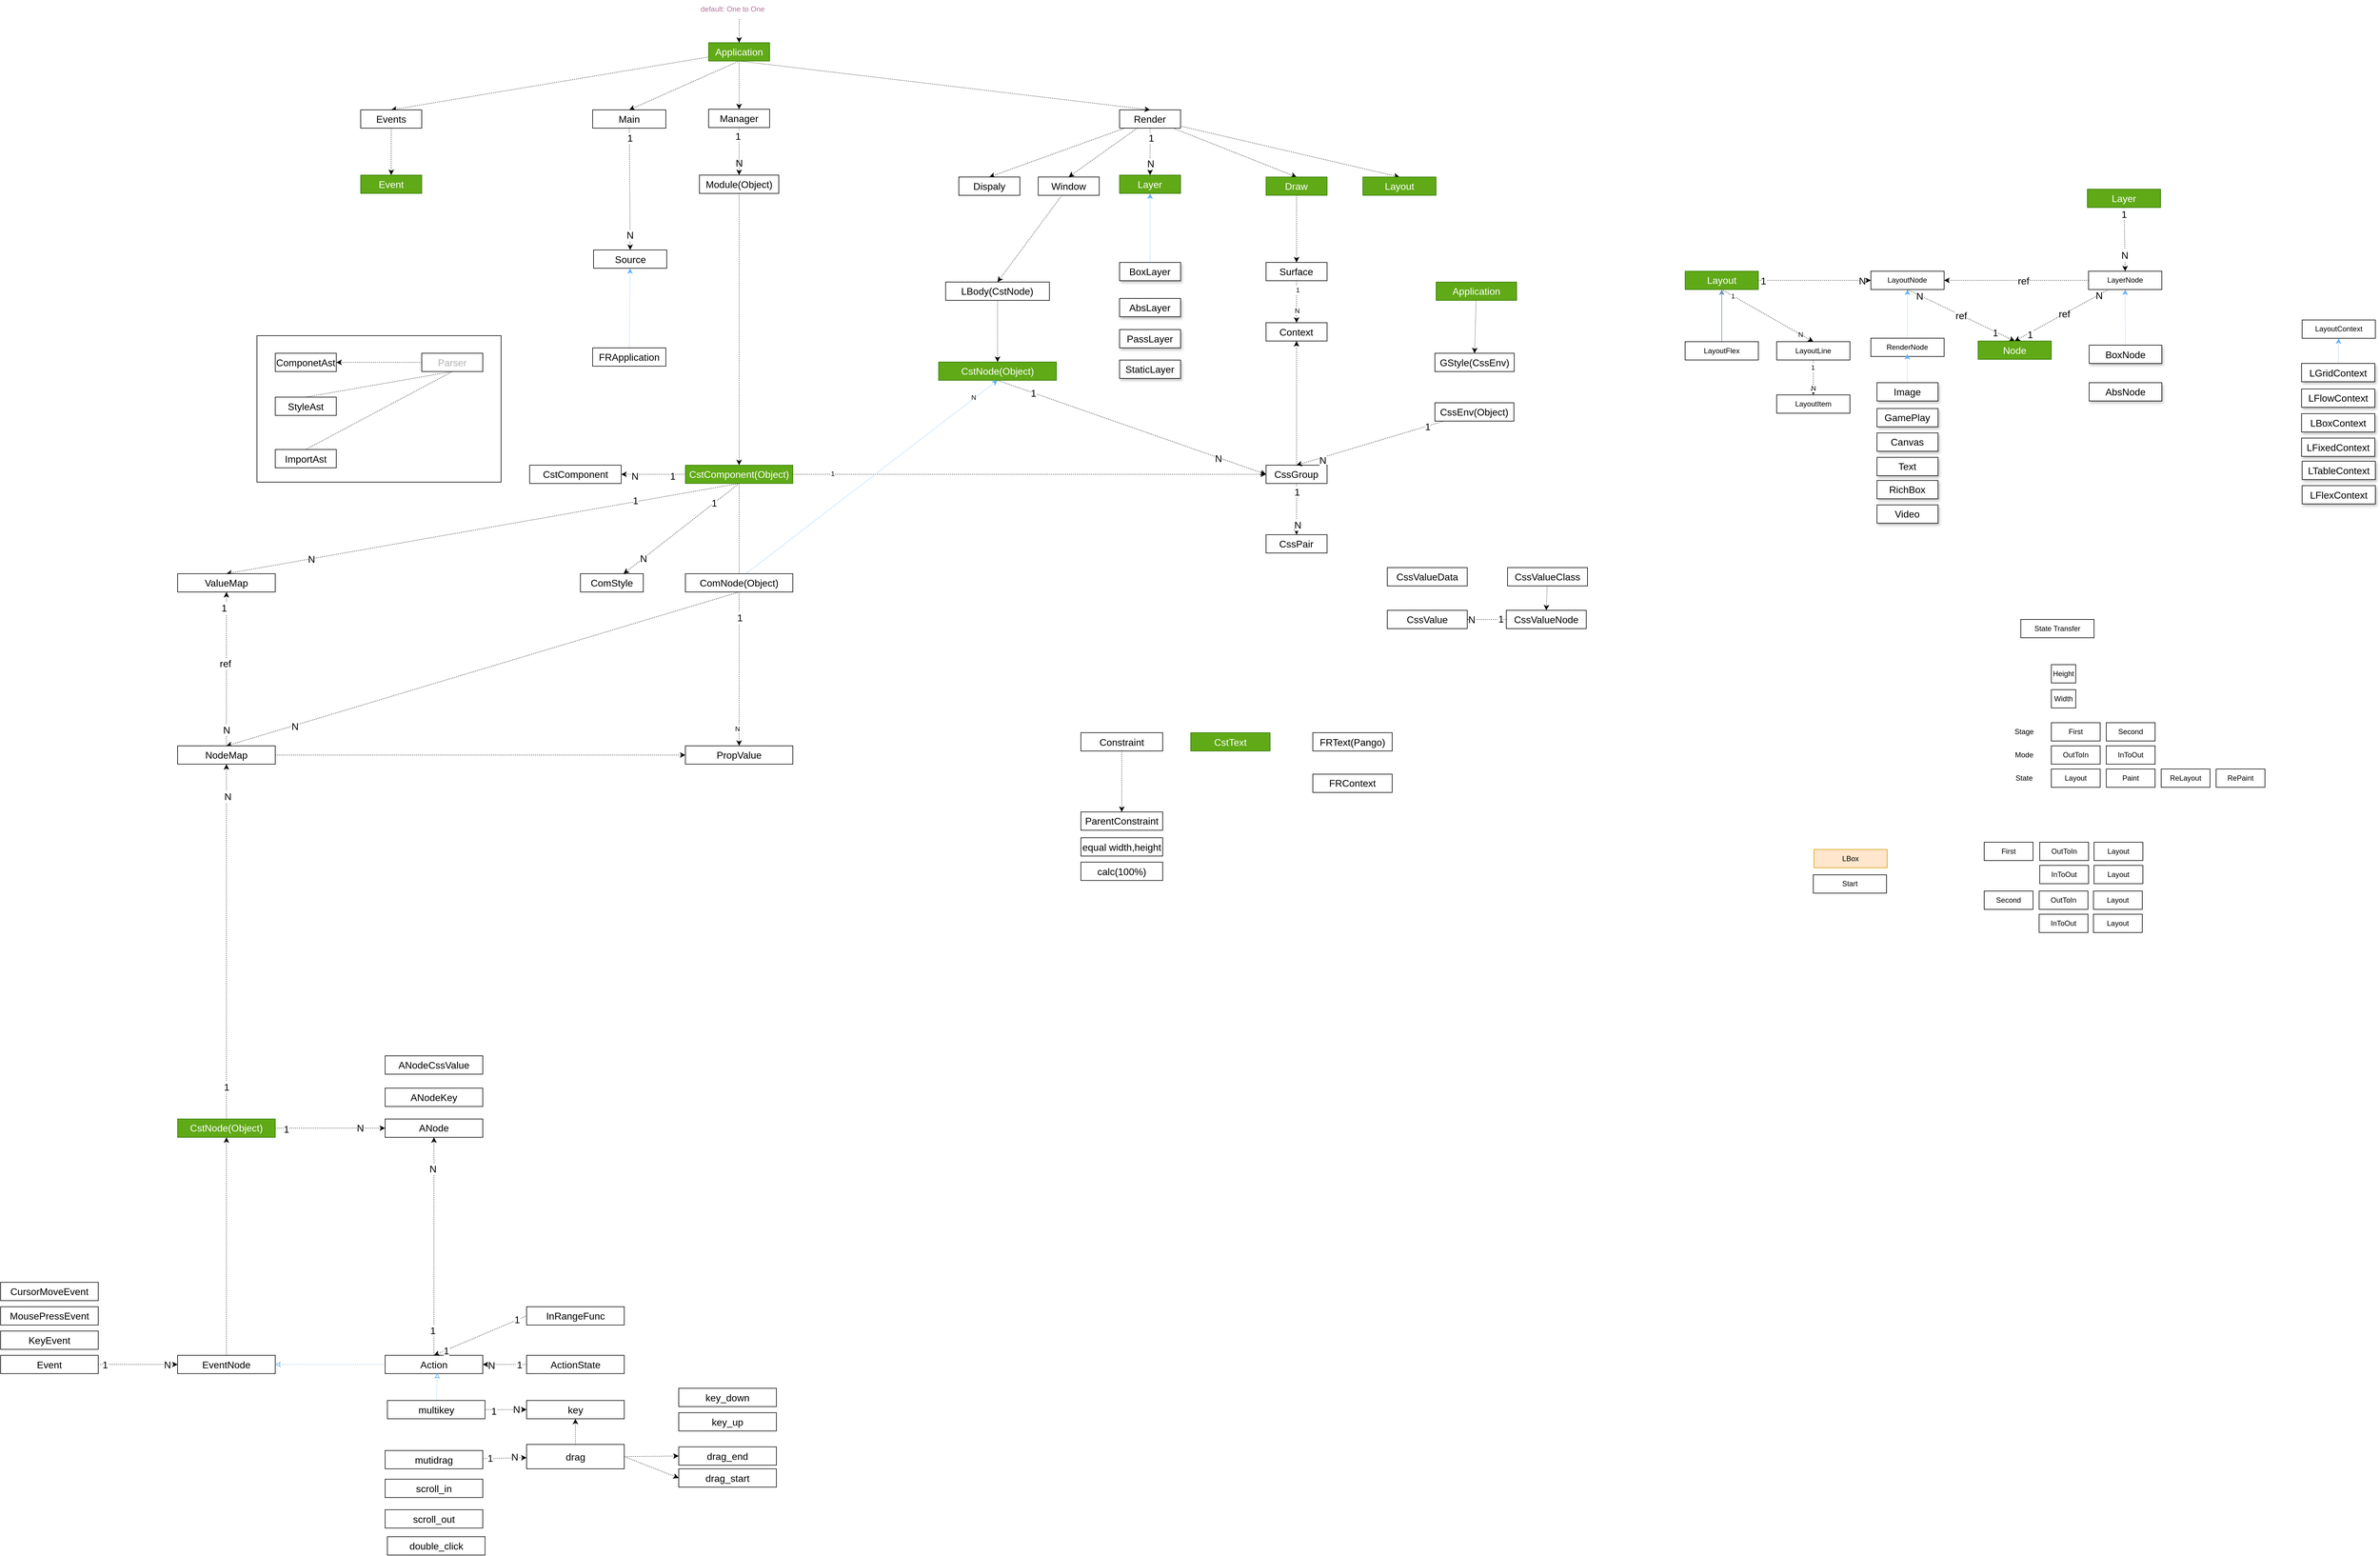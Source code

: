 <mxfile version="20.2.5" type="device"><diagram id="_N23DIPMtCVGRhZ30gLD" name="第 1 页"><mxGraphModel dx="2249" dy="856" grid="1" gridSize="10" guides="1" tooltips="1" connect="1" arrows="1" fold="1" page="1" pageScale="1" pageWidth="827" pageHeight="1169" background="none" math="0" shadow="0"><root><mxCell id="0"/><mxCell id="1" parent="0"/><mxCell id="vTjlXBZ8A0YJrTSdwNz2-1" value="" style="rounded=0;whiteSpace=wrap;html=1;fontFamily=Helvetica;fontSize=16;glass=0;noLabel=1;" parent="1" vertex="1"><mxGeometry x="-370" y="630" width="400" height="240" as="geometry"/></mxCell><mxCell id="srLBR-eKNToDPAw0bW0F-1" value="Manager" style="whiteSpace=wrap;html=1;fontStyle=0;fontSize=16;labelBorderColor=none;strokeOpacity=100;fixDash=0;enumerate=0;backgroundOutline=0;" parent="1" vertex="1"><mxGeometry x="370" y="259.0" width="100" height="30" as="geometry"/></mxCell><mxCell id="bB3FUnjyc7xPwZkcXDjZ-4" style="edgeStyle=none;shape=connector;rounded=0;comic=0;orthogonalLoop=1;jettySize=auto;html=1;dashed=1;dashPattern=1 2;labelBackgroundColor=default;fontFamily=Helvetica;fontSize=16;fontColor=default;endArrow=classic;strokeColor=default;" parent="1" source="srLBR-eKNToDPAw0bW0F-2" target="AO8aFez6V7OC_21t-UyS-113" edge="1"><mxGeometry relative="1" as="geometry"/></mxCell><mxCell id="srLBR-eKNToDPAw0bW0F-2" value="Module(Object)" style="whiteSpace=wrap;html=1;shadow=0;fontStyle=0;fontSize=16;strokeOpacity=100;fixDash=0;enumerate=0;backgroundOutline=0;" parent="1" vertex="1"><mxGeometry x="355" y="366.9" width="130" height="30" as="geometry"/></mxCell><mxCell id="AO8aFez6V7OC_21t-UyS-125" style="edgeStyle=none;shape=connector;rounded=0;orthogonalLoop=1;jettySize=auto;html=1;entryX=1;entryY=0.5;entryDx=0;entryDy=0;dashed=1;dashPattern=1 2;labelBackgroundColor=default;fontFamily=Helvetica;fontSize=16;fontColor=default;startArrow=none;startFill=0;endArrow=classic;endFill=1;strokeColor=default;fixDash=0;enumerate=0;backgroundOutline=0;" parent="1" source="srLBR-eKNToDPAw0bW0F-82" target="AO8aFez6V7OC_21t-UyS-124" edge="1"><mxGeometry relative="1" as="geometry"/></mxCell><mxCell id="se9XQzJi6xYLOeUyXSgX-72" style="edgeStyle=none;rounded=0;comic=0;orthogonalLoop=1;jettySize=auto;html=1;entryX=0.5;entryY=0;entryDx=0;entryDy=0;dashed=1;dashPattern=1 2;fontFamily=Helvetica;fontSize=16;fontColor=default;endArrow=none;endFill=0;exitX=0.5;exitY=1;exitDx=0;exitDy=0;" parent="1" source="srLBR-eKNToDPAw0bW0F-82" target="AO8aFez6V7OC_21t-UyS-137" edge="1"><mxGeometry relative="1" as="geometry"/></mxCell><mxCell id="se9XQzJi6xYLOeUyXSgX-73" style="edgeStyle=none;rounded=0;comic=0;orthogonalLoop=1;jettySize=auto;html=1;entryX=0.5;entryY=0;entryDx=0;entryDy=0;dashed=1;dashPattern=1 2;fontFamily=Helvetica;fontSize=16;fontColor=default;endArrow=none;endFill=0;exitX=0.5;exitY=1;exitDx=0;exitDy=0;" parent="1" source="srLBR-eKNToDPAw0bW0F-82" target="se9XQzJi6xYLOeUyXSgX-71" edge="1"><mxGeometry relative="1" as="geometry"/></mxCell><mxCell id="srLBR-eKNToDPAw0bW0F-110" value="" style="endArrow=classic;html=1;rounded=0;dashed=1;dashPattern=1 2;labelBackgroundColor=default;fontFamily=Helvetica;fontSize=16;fontColor=default;strokeColor=default;exitX=0.5;exitY=1;exitDx=0;exitDy=0;startArrow=none;startFill=0;endFill=1;fontStyle=0;strokeOpacity=100;entryX=0.5;entryY=0;entryDx=0;entryDy=0;fixDash=0;enumerate=0;backgroundOutline=0;" parent="1" source="srLBR-eKNToDPAw0bW0F-1" target="srLBR-eKNToDPAw0bW0F-2" edge="1"><mxGeometry relative="1" as="geometry"><mxPoint x="390" y="290.0" as="sourcePoint"/><mxPoint x="430" y="390.0" as="targetPoint"/></mxGeometry></mxCell><mxCell id="srLBR-eKNToDPAw0bW0F-112" value="N" style="resizable=0;html=1;align=right;verticalAlign=bottom;shadow=0;fontFamily=Helvetica;fontSize=16;fontColor=default;fontStyle=0;fixDash=0;enumerate=0;backgroundOutline=0;" parent="srLBR-eKNToDPAw0bW0F-110" connectable="0" vertex="1"><mxGeometry x="1" relative="1" as="geometry"><mxPoint x="6" y="-9" as="offset"/></mxGeometry></mxCell><mxCell id="AO8aFez6V7OC_21t-UyS-80" value="1" style="edgeLabel;html=1;align=center;verticalAlign=middle;resizable=0;points=[];fontSize=16;fontFamily=Helvetica;fontColor=default;fixDash=0;enumerate=0;backgroundOutline=0;" parent="srLBR-eKNToDPAw0bW0F-110" vertex="1" connectable="0"><mxGeometry x="-0.645" relative="1" as="geometry"><mxPoint x="-2" as="offset"/></mxGeometry></mxCell><mxCell id="srLBR-eKNToDPAw0bW0F-82" value="Parser" style="whiteSpace=wrap;html=1;shadow=0;fontStyle=0;strokeColor=default;fontSize=16;strokeOpacity=100;fontColor=#B3B3B3;fixDash=0;enumerate=0;backgroundOutline=0;" parent="1" vertex="1"><mxGeometry x="-100" y="658.79" width="100" height="30" as="geometry"/></mxCell><mxCell id="9Eu4qxXj4A-x9DAmZvT_-6" style="edgeStyle=none;shape=connector;rounded=0;orthogonalLoop=1;jettySize=auto;html=1;entryX=0.5;entryY=0;entryDx=0;entryDy=0;dashed=1;dashPattern=1 2;labelBackgroundColor=default;fontFamily=Helvetica;fontSize=16;fontColor=default;startArrow=none;startFill=0;endArrow=classic;endFill=1;strokeColor=default;" parent="1" source="AO8aFez6V7OC_21t-UyS-3" target="9Eu4qxXj4A-x9DAmZvT_-3" edge="1"><mxGeometry relative="1" as="geometry"/></mxCell><mxCell id="sxCNHtukWTik_-_hAVwb-6" style="edgeStyle=none;shape=connector;rounded=0;orthogonalLoop=1;jettySize=auto;html=1;entryX=0.5;entryY=0;entryDx=0;entryDy=0;dashed=1;dashPattern=1 2;labelBackgroundColor=default;fontFamily=Helvetica;fontSize=16;fontColor=default;startArrow=none;startFill=0;endArrow=classic;endFill=1;strokeColor=default;" parent="1" source="AO8aFez6V7OC_21t-UyS-3" target="sxCNHtukWTik_-_hAVwb-3" edge="1"><mxGeometry relative="1" as="geometry"/></mxCell><mxCell id="t-VZY58G59ScgUM86Q0_-16" style="edgeStyle=none;orthogonalLoop=1;jettySize=auto;html=1;entryX=0.5;entryY=0;entryDx=0;entryDy=0;fontFamily=Helvetica;fontSize=16;fontColor=default;endArrow=classic;rounded=0;dashed=1;dashPattern=1 2;startArrow=none;startFill=0;endFill=1;" parent="1" source="AO8aFez6V7OC_21t-UyS-3" target="AO8aFez6V7OC_21t-UyS-96" edge="1"><mxGeometry relative="1" as="geometry"/></mxCell><mxCell id="t-VZY58G59ScgUM86Q0_-17" style="edgeStyle=none;orthogonalLoop=1;jettySize=auto;html=1;entryX=0.5;entryY=0;entryDx=0;entryDy=0;fontFamily=Helvetica;fontSize=16;fontColor=default;startArrow=none;startFill=0;endArrow=classic;endFill=1;rounded=0;dashed=1;dashPattern=1 2;" parent="1" source="AO8aFez6V7OC_21t-UyS-3" target="AO8aFez6V7OC_21t-UyS-103" edge="1"><mxGeometry relative="1" as="geometry"/></mxCell><mxCell id="AO8aFez6V7OC_21t-UyS-3" value="Render" style="whiteSpace=wrap;html=1;fontStyle=0;fontSize=16;strokeOpacity=100;fixDash=0;enumerate=0;backgroundOutline=0;" parent="1" vertex="1"><mxGeometry x="1043.33" y="260.0" width="100" height="30" as="geometry"/></mxCell><mxCell id="AO8aFez6V7OC_21t-UyS-82" style="edgeStyle=none;shape=connector;rounded=0;orthogonalLoop=1;jettySize=auto;html=1;entryX=0.5;entryY=0;entryDx=0;entryDy=0;dashed=1;dashPattern=1 2;labelBackgroundColor=default;fontFamily=Helvetica;fontSize=16;fontColor=default;startArrow=none;startFill=0;endArrow=classic;endFill=1;strokeColor=default;exitX=0.5;exitY=1;exitDx=0;exitDy=0;fixDash=0;enumerate=0;backgroundOutline=0;" parent="1" source="AO8aFez6V7OC_21t-UyS-4" target="AO8aFez6V7OC_21t-UyS-81" edge="1"><mxGeometry relative="1" as="geometry"/></mxCell><mxCell id="AO8aFez6V7OC_21t-UyS-88" style="edgeStyle=none;shape=connector;rounded=0;orthogonalLoop=1;jettySize=auto;html=1;entryX=0.5;entryY=0;entryDx=0;entryDy=0;dashed=1;dashPattern=1 2;labelBackgroundColor=default;fontFamily=Helvetica;fontSize=16;fontColor=default;startArrow=none;startFill=0;endArrow=classic;endFill=1;strokeColor=default;exitX=0.5;exitY=1;exitDx=0;exitDy=0;fixDash=0;enumerate=0;backgroundOutline=0;" parent="1" source="AO8aFez6V7OC_21t-UyS-4" target="srLBR-eKNToDPAw0bW0F-1" edge="1"><mxGeometry relative="1" as="geometry"/></mxCell><mxCell id="AO8aFez6V7OC_21t-UyS-90" style="edgeStyle=none;shape=connector;rounded=0;orthogonalLoop=1;jettySize=auto;html=1;dashed=1;dashPattern=1 2;labelBackgroundColor=default;fontFamily=Helvetica;fontSize=16;fontColor=default;startArrow=none;startFill=0;endArrow=classic;endFill=1;strokeColor=default;exitX=0.5;exitY=1;exitDx=0;exitDy=0;entryX=0.5;entryY=0;entryDx=0;entryDy=0;fixDash=0;enumerate=0;backgroundOutline=0;" parent="1" source="AO8aFez6V7OC_21t-UyS-4" target="AO8aFez6V7OC_21t-UyS-3" edge="1"><mxGeometry relative="1" as="geometry"><mxPoint x="480" y="250" as="targetPoint"/></mxGeometry></mxCell><mxCell id="tDQRLC6_PAQmBumFb-kX-22" style="edgeStyle=none;rounded=0;orthogonalLoop=1;jettySize=auto;html=1;entryX=0.5;entryY=0;entryDx=0;entryDy=0;dashed=1;dashPattern=1 2;strokeColor=default;fontSize=16;startArrow=none;startFill=0;endFill=1;" parent="1" source="AO8aFez6V7OC_21t-UyS-4" target="AO8aFez6V7OC_21t-UyS-95" edge="1"><mxGeometry relative="1" as="geometry"/></mxCell><mxCell id="AO8aFez6V7OC_21t-UyS-4" value="Application" style="whiteSpace=wrap;html=1;fontStyle=0;fontSize=16;labelBorderColor=none;strokeOpacity=100;fixDash=0;enumerate=0;backgroundOutline=0;fillColor=#60a917;strokeColor=#2D7600;fontColor=#ffffff;shadow=0;rounded=0;glass=0;" parent="1" vertex="1"><mxGeometry x="370" y="150" width="100" height="30" as="geometry"/></mxCell><mxCell id="fwfw3z2ErWo4smF80Zi1-95" style="edgeStyle=none;rounded=0;sketch=0;orthogonalLoop=1;jettySize=auto;html=1;entryX=0.5;entryY=0;entryDx=0;entryDy=0;shadow=0;dashed=1;dashPattern=1 2;fontFamily=Helvetica;fontSize=12;fontColor=default;startArrow=none;startFill=0;strokeColor=default;fixDash=0;enumerate=0;backgroundOutline=0;" parent="1" source="AO8aFez6V7OC_21t-UyS-9" target="fwfw3z2ErWo4smF80Zi1-93" edge="1"><mxGeometry relative="1" as="geometry"/></mxCell><mxCell id="se9XQzJi6xYLOeUyXSgX-1" value="1" style="edgeLabel;html=1;align=center;verticalAlign=middle;resizable=0;points=[];fixDash=0;enumerate=0;backgroundOutline=0;" parent="fwfw3z2ErWo4smF80Zi1-95" vertex="1" connectable="0"><mxGeometry x="-0.564" y="1" relative="1" as="geometry"><mxPoint as="offset"/></mxGeometry></mxCell><mxCell id="se9XQzJi6xYLOeUyXSgX-2" value="N" style="edgeLabel;html=1;align=center;verticalAlign=middle;resizable=0;points=[];fixDash=0;enumerate=0;backgroundOutline=0;" parent="fwfw3z2ErWo4smF80Zi1-95" vertex="1" connectable="0"><mxGeometry x="0.409" relative="1" as="geometry"><mxPoint as="offset"/></mxGeometry></mxCell><mxCell id="AO8aFez6V7OC_21t-UyS-9" value="Surface" style="whiteSpace=wrap;html=1;fontStyle=0;fontSize=16;strokeOpacity=100;fixDash=0;enumerate=0;backgroundOutline=0;" parent="1" vertex="1"><mxGeometry x="1283.33" y="510.0" width="100" height="30" as="geometry"/></mxCell><mxCell id="AO8aFez6V7OC_21t-UyS-40" value="Layer" style="whiteSpace=wrap;html=1;fontStyle=0;fontSize=16;strokeOpacity=100;fixDash=0;enumerate=0;backgroundOutline=0;fillColor=#60a917;strokeColor=#2D7600;fontColor=#ffffff;labelBorderColor=none;shadow=0;rounded=0;glass=0;" parent="1" vertex="1"><mxGeometry x="1043.33" y="366.9" width="100" height="30" as="geometry"/></mxCell><mxCell id="AO8aFez6V7OC_21t-UyS-41" value="" style="endArrow=classic;html=1;rounded=0;dashed=1;dashPattern=1 2;labelBackgroundColor=default;fontFamily=Helvetica;fontSize=16;fontColor=default;strokeColor=default;exitX=0.5;exitY=1;exitDx=0;exitDy=0;startArrow=none;startFill=0;endFill=1;fontStyle=0;entryX=0.5;entryY=0;entryDx=0;entryDy=0;strokeOpacity=100;fixDash=0;enumerate=0;backgroundOutline=0;" parent="1" source="AO8aFez6V7OC_21t-UyS-3" target="AO8aFez6V7OC_21t-UyS-40" edge="1"><mxGeometry relative="1" as="geometry"><mxPoint x="840" y="350.0" as="sourcePoint"/><mxPoint x="840" y="450" as="targetPoint"/></mxGeometry></mxCell><mxCell id="AO8aFez6V7OC_21t-UyS-57" value="1" style="edgeLabel;html=1;align=center;verticalAlign=middle;resizable=0;points=[];fontSize=16;fontFamily=Helvetica;fontColor=default;fixDash=0;enumerate=0;backgroundOutline=0;" parent="AO8aFez6V7OC_21t-UyS-41" vertex="1" connectable="0"><mxGeometry x="-0.601" y="1" relative="1" as="geometry"><mxPoint as="offset"/></mxGeometry></mxCell><mxCell id="AO8aFez6V7OC_21t-UyS-58" value="N" style="edgeLabel;html=1;align=center;verticalAlign=middle;resizable=0;points=[];fontSize=16;fontFamily=Helvetica;fontColor=default;fixDash=0;enumerate=0;backgroundOutline=0;" parent="AO8aFez6V7OC_21t-UyS-41" vertex="1" connectable="0"><mxGeometry x="0.738" relative="1" as="geometry"><mxPoint y="-9" as="offset"/></mxGeometry></mxCell><mxCell id="AO8aFez6V7OC_21t-UyS-67" style="edgeStyle=none;shape=connector;rounded=0;orthogonalLoop=1;jettySize=auto;html=1;entryX=0.5;entryY=0;entryDx=0;entryDy=0;dashed=1;dashPattern=1 2;labelBackgroundColor=default;fontFamily=Helvetica;fontSize=16;fontColor=default;startArrow=none;startFill=0;endArrow=classic;endFill=1;strokeColor=default;strokeOpacity=100;fixDash=0;enumerate=0;backgroundOutline=0;" parent="1" source="9Eu4qxXj4A-x9DAmZvT_-3" target="AO8aFez6V7OC_21t-UyS-9" edge="1"><mxGeometry relative="1" as="geometry"><mxPoint x="1333.33" y="552.57" as="sourcePoint"/></mxGeometry></mxCell><mxCell id="p0tODl2XnqS8dyffp0-s-26" style="edgeStyle=none;shape=connector;rounded=0;comic=0;orthogonalLoop=1;jettySize=auto;html=1;entryX=0.5;entryY=0;entryDx=0;entryDy=0;dashed=1;dashPattern=1 2;labelBackgroundColor=default;fontFamily=Helvetica;fontSize=16;fontColor=default;endArrow=classic;strokeColor=default;" parent="1" source="AO8aFez6V7OC_21t-UyS-81" target="p0tODl2XnqS8dyffp0-s-23" edge="1"><mxGeometry relative="1" as="geometry"/></mxCell><mxCell id="p0tODl2XnqS8dyffp0-s-27" value="1" style="edgeLabel;html=1;align=center;verticalAlign=middle;resizable=0;points=[];fontSize=16;fontFamily=Helvetica;fontColor=default;" parent="p0tODl2XnqS8dyffp0-s-26" vertex="1" connectable="0"><mxGeometry x="-0.844" y="1" relative="1" as="geometry"><mxPoint as="offset"/></mxGeometry></mxCell><mxCell id="p0tODl2XnqS8dyffp0-s-28" value="N" style="edgeLabel;html=1;align=center;verticalAlign=middle;resizable=0;points=[];fontSize=16;fontFamily=Helvetica;fontColor=default;" parent="p0tODl2XnqS8dyffp0-s-26" vertex="1" connectable="0"><mxGeometry x="0.748" y="-1" relative="1" as="geometry"><mxPoint as="offset"/></mxGeometry></mxCell><mxCell id="AO8aFez6V7OC_21t-UyS-81" value="Main" style="whiteSpace=wrap;html=1;fontStyle=0;fontSize=16;labelBorderColor=none;strokeOpacity=100;fixDash=0;enumerate=0;backgroundOutline=0;" parent="1" vertex="1"><mxGeometry x="180" y="260.0" width="120" height="30" as="geometry"/></mxCell><mxCell id="tDQRLC6_PAQmBumFb-kX-32" value="" style="edgeStyle=none;rounded=0;orthogonalLoop=1;jettySize=auto;html=1;dashed=1;dashPattern=1 2;strokeColor=default;fontSize=16;startArrow=none;startFill=0;endFill=1;fontStyle=0;" parent="1" source="AO8aFez6V7OC_21t-UyS-95" target="tDQRLC6_PAQmBumFb-kX-31" edge="1"><mxGeometry relative="1" as="geometry"/></mxCell><mxCell id="AO8aFez6V7OC_21t-UyS-95" value="Events" style="whiteSpace=wrap;html=1;fontStyle=0;fontSize=16;labelBorderColor=none;strokeOpacity=100;fixDash=0;enumerate=0;backgroundOutline=0;" parent="1" vertex="1"><mxGeometry x="-200" y="260.0" width="100" height="30" as="geometry"/></mxCell><mxCell id="vbBoYqnnBJX6CrIw4YMH-4" style="edgeStyle=none;shape=connector;rounded=0;comic=0;orthogonalLoop=1;jettySize=auto;html=1;entryX=0.5;entryY=0;entryDx=0;entryDy=0;dashed=1;dashPattern=1 2;labelBackgroundColor=default;fontFamily=Helvetica;fontSize=16;fontColor=default;endArrow=classic;strokeColor=default;" parent="1" source="AO8aFez6V7OC_21t-UyS-96" target="3MFgkbLK2W6pAZ3sTvjC-19" edge="1"><mxGeometry relative="1" as="geometry"/></mxCell><mxCell id="AO8aFez6V7OC_21t-UyS-96" value="Window" style="whiteSpace=wrap;html=1;shadow=0;fontStyle=0;fontSize=16;strokeOpacity=100;fixDash=0;enumerate=0;backgroundOutline=0;" parent="1" vertex="1"><mxGeometry x="910" y="370.0" width="100" height="30" as="geometry"/></mxCell><mxCell id="AO8aFez6V7OC_21t-UyS-103" value="Dispaly" style="whiteSpace=wrap;html=1;shadow=0;fontStyle=0;fontSize=16;strokeOpacity=100;fixDash=0;enumerate=0;backgroundOutline=0;" parent="1" vertex="1"><mxGeometry x="780.0" y="370.0" width="100" height="30" as="geometry"/></mxCell><mxCell id="AO8aFez6V7OC_21t-UyS-132" style="edgeStyle=none;shape=connector;rounded=0;orthogonalLoop=1;jettySize=auto;html=1;entryX=1;entryY=0.5;entryDx=0;entryDy=0;dashed=1;dashPattern=1 2;labelBackgroundColor=default;fontFamily=Helvetica;fontSize=16;fontColor=default;startArrow=none;startFill=0;endArrow=classic;endFill=1;strokeColor=default;exitX=0;exitY=0.5;exitDx=0;exitDy=0;fixDash=0;enumerate=0;backgroundOutline=0;" parent="1" source="AO8aFez6V7OC_21t-UyS-113" target="AO8aFez6V7OC_21t-UyS-131" edge="1"><mxGeometry relative="1" as="geometry"><mxPoint x="661" y="876.31" as="sourcePoint"/><mxPoint x="671.0" y="938.81" as="targetPoint"/></mxGeometry></mxCell><mxCell id="fwfw3z2ErWo4smF80Zi1-28" value="1" style="edgeLabel;html=1;align=center;verticalAlign=middle;resizable=0;points=[];fontSize=16;fontFamily=Helvetica;fontColor=default;fixDash=0;enumerate=0;backgroundOutline=0;" parent="AO8aFez6V7OC_21t-UyS-132" vertex="1" connectable="0"><mxGeometry x="-0.662" y="3" relative="1" as="geometry"><mxPoint x="-3" as="offset"/></mxGeometry></mxCell><mxCell id="se9XQzJi6xYLOeUyXSgX-36" value="N" style="edgeLabel;html=1;align=center;verticalAlign=middle;resizable=0;points=[];fontSize=16;fontFamily=Helvetica;fontColor=default;" parent="AO8aFez6V7OC_21t-UyS-132" vertex="1" connectable="0"><mxGeometry x="0.583" y="3" relative="1" as="geometry"><mxPoint as="offset"/></mxGeometry></mxCell><mxCell id="hfySHGi0D-AIWdHUlQW5-18" style="edgeStyle=none;rounded=0;orthogonalLoop=1;jettySize=auto;html=1;entryX=0;entryY=0.5;entryDx=0;entryDy=0;fontSize=16;dashed=1;dashPattern=1 2;" parent="1" source="AO8aFez6V7OC_21t-UyS-113" target="fwfw3z2ErWo4smF80Zi1-51" edge="1"><mxGeometry relative="1" as="geometry"><mxPoint x="1170" y="872.8" as="targetPoint"/></mxGeometry></mxCell><mxCell id="hfySHGi0D-AIWdHUlQW5-19" value="1" style="edgeLabel;html=1;align=center;verticalAlign=middle;resizable=0;points=[];" parent="hfySHGi0D-AIWdHUlQW5-18" vertex="1" connectable="0"><mxGeometry x="-0.833" y="1" relative="1" as="geometry"><mxPoint as="offset"/></mxGeometry></mxCell><mxCell id="b0SShiwwmZGZxzh6fXLt-40" style="edgeStyle=none;shape=connector;rounded=0;comic=0;orthogonalLoop=1;jettySize=auto;html=1;dashed=1;dashPattern=1 2;labelBackgroundColor=default;fontFamily=Helvetica;fontSize=16;fontColor=default;endArrow=classic;strokeColor=default;exitX=0.5;exitY=1;exitDx=0;exitDy=0;" parent="1" source="AO8aFez6V7OC_21t-UyS-113" target="b0SShiwwmZGZxzh6fXLt-33" edge="1"><mxGeometry relative="1" as="geometry"/></mxCell><mxCell id="p0tODl2XnqS8dyffp0-s-12" value="N" style="edgeLabel;html=1;align=center;verticalAlign=middle;resizable=0;points=[];fontSize=16;fontFamily=Helvetica;fontColor=default;" parent="b0SShiwwmZGZxzh6fXLt-40" vertex="1" connectable="0"><mxGeometry x="0.662" relative="1" as="geometry"><mxPoint as="offset"/></mxGeometry></mxCell><mxCell id="p0tODl2XnqS8dyffp0-s-13" value="1" style="edgeLabel;html=1;align=center;verticalAlign=middle;resizable=0;points=[];fontSize=16;fontFamily=Helvetica;fontColor=default;" parent="b0SShiwwmZGZxzh6fXLt-40" vertex="1" connectable="0"><mxGeometry x="-0.578" y="5" relative="1" as="geometry"><mxPoint x="-5" y="-3" as="offset"/></mxGeometry></mxCell><mxCell id="rj_vMMQdR87xLDk41NYo-19" style="edgeStyle=none;shape=connector;rounded=0;comic=0;orthogonalLoop=1;jettySize=auto;html=1;entryX=0.5;entryY=0;entryDx=0;entryDy=0;dashed=1;dashPattern=1 2;labelBackgroundColor=default;strokeColor=default;fontFamily=Helvetica;fontSize=16;fontColor=default;endArrow=classic;exitX=0.5;exitY=1;exitDx=0;exitDy=0;" parent="1" source="AO8aFez6V7OC_21t-UyS-113" target="rj_vMMQdR87xLDk41NYo-15" edge="1"><mxGeometry relative="1" as="geometry"/></mxCell><mxCell id="rj_vMMQdR87xLDk41NYo-20" value="N" style="edgeLabel;html=1;align=center;verticalAlign=middle;resizable=0;points=[];fontSize=16;fontFamily=Helvetica;fontColor=default;" parent="rj_vMMQdR87xLDk41NYo-19" vertex="1" connectable="0"><mxGeometry x="0.67" relative="1" as="geometry"><mxPoint as="offset"/></mxGeometry></mxCell><mxCell id="rj_vMMQdR87xLDk41NYo-21" value="1" style="edgeLabel;html=1;align=center;verticalAlign=middle;resizable=0;points=[];fontSize=16;fontFamily=Helvetica;fontColor=default;" parent="rj_vMMQdR87xLDk41NYo-19" vertex="1" connectable="0"><mxGeometry x="-0.595" y="-2" relative="1" as="geometry"><mxPoint as="offset"/></mxGeometry></mxCell><mxCell id="AO8aFez6V7OC_21t-UyS-113" value="CstComponent(Object)" style="whiteSpace=wrap;html=1;shadow=0;fontStyle=0;strokeColor=#2D7600;fontSize=16;strokeOpacity=100;fixDash=0;enumerate=0;backgroundOutline=0;fillColor=#60a917;fontColor=#ffffff;labelBorderColor=none;rounded=0;glass=0;" parent="1" vertex="1"><mxGeometry x="332" y="842.18" width="176" height="30" as="geometry"/></mxCell><mxCell id="AO8aFez6V7OC_21t-UyS-124" value="ComponetAst" style="whiteSpace=wrap;html=1;shadow=0;fontStyle=0;strokeColor=default;fontSize=16;strokeOpacity=100;fixDash=0;enumerate=0;backgroundOutline=0;" parent="1" vertex="1"><mxGeometry x="-340" y="658.79" width="100" height="30" as="geometry"/></mxCell><mxCell id="AO8aFez6V7OC_21t-UyS-131" value="CstComponent" style="whiteSpace=wrap;html=1;shadow=0;fontStyle=0;strokeColor=default;fontSize=16;strokeOpacity=100;fixDash=0;enumerate=0;backgroundOutline=0;" parent="1" vertex="1"><mxGeometry x="76.79" y="842.18" width="150" height="30" as="geometry"/></mxCell><mxCell id="AO8aFez6V7OC_21t-UyS-137" value="ImportAst" style="whiteSpace=wrap;html=1;shadow=0;fontStyle=0;strokeColor=default;fontSize=16;strokeOpacity=100;fixDash=0;enumerate=0;backgroundOutline=0;" parent="1" vertex="1"><mxGeometry x="-340" y="816.51" width="100" height="30" as="geometry"/></mxCell><mxCell id="fwfw3z2ErWo4smF80Zi1-50" style="edgeStyle=none;rounded=0;orthogonalLoop=1;jettySize=auto;html=1;entryX=0.5;entryY=0;entryDx=0;entryDy=0;dashed=1;dashPattern=1 2;fontFamily=Helvetica;fontSize=12;fontColor=#FF1414;strokeColor=default;exitX=0.501;exitY=1.044;exitDx=0;exitDy=0;exitPerimeter=0;fixDash=0;enumerate=0;backgroundOutline=0;" parent="1" source="fwfw3z2ErWo4smF80Zi1-42" target="AO8aFez6V7OC_21t-UyS-4" edge="1"><mxGeometry relative="1" as="geometry"><mxPoint x="650" y="80" as="sourcePoint"/></mxGeometry></mxCell><mxCell id="fwfw3z2ErWo4smF80Zi1-42" value="default: One to One&amp;nbsp;" style="text;html=1;align=left;verticalAlign=middle;resizable=0;points=[];autosize=1;strokeColor=none;fillColor=none;fontSize=12;fontFamily=Helvetica;fontColor=#B5739D;glass=0;sketch=0;shadow=0;labelBackgroundColor=default;labelBorderColor=none;labelPosition=center;verticalLabelPosition=middle;fixDash=0;enumerate=0;backgroundOutline=0;" parent="1" vertex="1"><mxGeometry x="355" y="80" width="130" height="30" as="geometry"/></mxCell><mxCell id="tDQRLC6_PAQmBumFb-kX-6" style="edgeStyle=none;rounded=0;orthogonalLoop=1;jettySize=auto;html=1;entryX=0.5;entryY=1;entryDx=0;entryDy=0;dashed=1;dashPattern=1 2;" parent="1" source="fwfw3z2ErWo4smF80Zi1-51" target="fwfw3z2ErWo4smF80Zi1-93" edge="1"><mxGeometry relative="1" as="geometry"/></mxCell><mxCell id="fwfw3z2ErWo4smF80Zi1-93" value="Context" style="whiteSpace=wrap;html=1;fontStyle=0;fontSize=16;strokeOpacity=100;fixDash=0;enumerate=0;backgroundOutline=0;" parent="1" vertex="1"><mxGeometry x="1283.33" y="608.79" width="100" height="30" as="geometry"/></mxCell><mxCell id="se9XQzJi6xYLOeUyXSgX-71" value="StyleAst" style="whiteSpace=wrap;html=1;shadow=0;fontStyle=0;strokeColor=default;fontSize=16;strokeOpacity=100;fixDash=0;enumerate=0;backgroundOutline=0;" parent="1" vertex="1"><mxGeometry x="-340" y="730.66" width="100" height="30" as="geometry"/></mxCell><mxCell id="tDQRLC6_PAQmBumFb-kX-31" value="Event" style="whiteSpace=wrap;html=1;fontStyle=0;fontSize=16;labelBorderColor=none;strokeOpacity=100;fixDash=0;enumerate=0;backgroundOutline=0;fillColor=#60a917;strokeColor=#2D7600;fontColor=#ffffff;shadow=0;rounded=0;glass=0;" parent="1" vertex="1"><mxGeometry x="-200" y="366.9" width="100" height="30" as="geometry"/></mxCell><mxCell id="3qlGYJx5RQ6duNaz_BGI-19" style="shape=connector;rounded=0;orthogonalLoop=1;jettySize=auto;html=1;entryX=0;entryY=0.5;entryDx=0;entryDy=0;dashed=1;dashPattern=1 2;labelBackgroundColor=default;fontFamily=Helvetica;fontSize=16;fontColor=default;endArrow=classic;strokeColor=default;exitX=0.5;exitY=1;exitDx=0;exitDy=0;" parent="1" source="b0SShiwwmZGZxzh6fXLt-1" target="fwfw3z2ErWo4smF80Zi1-51" edge="1"><mxGeometry relative="1" as="geometry"><mxPoint x="1000" y="742.72" as="sourcePoint"/></mxGeometry></mxCell><mxCell id="3qlGYJx5RQ6duNaz_BGI-20" value="1" style="edgeLabel;html=1;align=center;verticalAlign=middle;resizable=0;points=[];fontSize=16;fontFamily=Helvetica;fontColor=default;" parent="3qlGYJx5RQ6duNaz_BGI-19" vertex="1" connectable="0"><mxGeometry x="-0.734" relative="1" as="geometry"><mxPoint as="offset"/></mxGeometry></mxCell><mxCell id="3qlGYJx5RQ6duNaz_BGI-21" value="N" style="edgeLabel;html=1;align=center;verticalAlign=middle;resizable=0;points=[];fontSize=16;fontFamily=Helvetica;fontColor=default;" parent="3qlGYJx5RQ6duNaz_BGI-19" vertex="1" connectable="0"><mxGeometry x="0.643" y="-1" relative="1" as="geometry"><mxPoint as="offset"/></mxGeometry></mxCell><mxCell id="b0SShiwwmZGZxzh6fXLt-25" style="edgeStyle=none;shape=connector;rounded=0;comic=0;orthogonalLoop=1;jettySize=auto;html=1;entryX=0.5;entryY=0;entryDx=0;entryDy=0;dashed=1;dashPattern=1 2;labelBackgroundColor=default;fontFamily=Helvetica;fontSize=16;fontColor=default;endArrow=classic;strokeColor=default;" parent="1" source="VanB3wyzTlclgv52SRCy-10" target="b0SShiwwmZGZxzh6fXLt-31" edge="1"><mxGeometry relative="1" as="geometry"><mxPoint x="1480.005" y="650" as="targetPoint"/></mxGeometry></mxCell><mxCell id="VanB3wyzTlclgv52SRCy-10" value="Application" style="whiteSpace=wrap;html=1;fontStyle=0;fontSize=16;labelBorderColor=none;strokeOpacity=100;fixDash=0;enumerate=0;backgroundOutline=0;shadow=0;fillColor=#60a917;strokeColor=#2D7600;fontColor=#ffffff;rounded=0;glass=0;" parent="1" vertex="1"><mxGeometry x="1561.95" y="542.16" width="131.95" height="30" as="geometry"/></mxCell><mxCell id="hfySHGi0D-AIWdHUlQW5-15" value="AbsLayer" style="whiteSpace=wrap;html=1;fontStyle=0;fontSize=16;strokeOpacity=100;fixDash=0;enumerate=0;backgroundOutline=0;fillColor=default;strokeColor=default;fontColor=default;labelBorderColor=none;shadow=1;rounded=0;glass=0;" parent="1" vertex="1"><mxGeometry x="1043.33" y="569" width="100" height="30" as="geometry"/></mxCell><mxCell id="t-VZY58G59ScgUM86Q0_-15" style="edgeStyle=none;orthogonalLoop=1;jettySize=auto;html=1;fontFamily=Helvetica;fontSize=16;fontColor=#000000;endArrow=classic;rounded=0;strokeColor=#66B2FF;comic=0;dashed=1;dashPattern=1 2;sketch=0;shadow=0;startArrow=none;startFill=0;" parent="1" source="hfySHGi0D-AIWdHUlQW5-16" target="AO8aFez6V7OC_21t-UyS-40" edge="1"><mxGeometry relative="1" as="geometry"/></mxCell><mxCell id="hfySHGi0D-AIWdHUlQW5-16" value="BoxLayer" style="whiteSpace=wrap;html=1;fontStyle=0;fontSize=16;strokeOpacity=100;fixDash=0;enumerate=0;backgroundOutline=0;fillColor=default;strokeColor=default;fontColor=default;labelBorderColor=none;shadow=1;rounded=0;glass=0;" parent="1" vertex="1"><mxGeometry x="1043.33" y="510" width="100" height="30" as="geometry"/></mxCell><mxCell id="b0SShiwwmZGZxzh6fXLt-20" style="edgeStyle=none;shape=connector;rounded=0;comic=0;orthogonalLoop=1;jettySize=auto;html=1;entryX=0.5;entryY=0;entryDx=0;entryDy=0;dashed=1;dashPattern=1 2;labelBackgroundColor=default;fontFamily=Helvetica;fontSize=16;fontColor=default;endArrow=classic;strokeColor=default;" parent="1" source="3MFgkbLK2W6pAZ3sTvjC-19" target="b0SShiwwmZGZxzh6fXLt-1" edge="1"><mxGeometry relative="1" as="geometry"/></mxCell><mxCell id="3MFgkbLK2W6pAZ3sTvjC-19" value="LBody(CstNode)" style="whiteSpace=wrap;html=1;shadow=0;fontStyle=0;strokeColor=default;fontSize=16;strokeOpacity=100;fixDash=0;enumerate=0;backgroundOutline=0;fillColor=default;fontColor=default;labelBorderColor=none;rounded=0;glass=0;" parent="1" vertex="1"><mxGeometry x="758.41" y="542.16" width="170" height="30" as="geometry"/></mxCell><mxCell id="pf9HwXxPTRLERSukKGTt-1" value="PassLayer" style="whiteSpace=wrap;html=1;fontStyle=0;fontSize=16;strokeOpacity=100;fixDash=0;enumerate=0;backgroundOutline=0;fillColor=default;strokeColor=default;fontColor=default;labelBorderColor=none;shadow=1;rounded=0;glass=0;" parent="1" vertex="1"><mxGeometry x="1043.33" y="620" width="100" height="30" as="geometry"/></mxCell><mxCell id="b0SShiwwmZGZxzh6fXLt-1" value="CstNode(Object)" style="whiteSpace=wrap;html=1;shadow=0;fontStyle=0;strokeColor=#2D7600;fontSize=16;strokeOpacity=100;fixDash=0;enumerate=0;backgroundOutline=0;fillColor=#60a917;fontColor=#ffffff;labelBorderColor=none;rounded=0;glass=0;" parent="1" vertex="1"><mxGeometry x="746.91" y="673.16" width="193" height="30" as="geometry"/></mxCell><mxCell id="fwfw3z2ErWo4smF80Zi1-41" value="CssPair" style="whiteSpace=wrap;html=1;fontStyle=0;fontSize=16;strokeOpacity=100;fixDash=0;enumerate=0;backgroundOutline=0;" parent="1" vertex="1"><mxGeometry x="1283.33" y="956.08" width="100" height="30" as="geometry"/></mxCell><mxCell id="fwfw3z2ErWo4smF80Zi1-56" style="edgeStyle=none;rounded=0;orthogonalLoop=1;jettySize=auto;html=1;entryX=0.5;entryY=0;entryDx=0;entryDy=0;dashed=1;dashPattern=1 2;fontFamily=Helvetica;fontSize=16;fontColor=default;strokeColor=default;fixDash=0;enumerate=0;backgroundOutline=0;" parent="1" source="fwfw3z2ErWo4smF80Zi1-51" target="fwfw3z2ErWo4smF80Zi1-41" edge="1"><mxGeometry relative="1" as="geometry"/></mxCell><mxCell id="fwfw3z2ErWo4smF80Zi1-57" value="1" style="edgeLabel;html=1;align=center;verticalAlign=middle;resizable=0;points=[];fontSize=16;fontFamily=Helvetica;fontColor=default;fixDash=0;enumerate=0;backgroundOutline=0;" parent="fwfw3z2ErWo4smF80Zi1-56" vertex="1" connectable="0"><mxGeometry x="-0.684" relative="1" as="geometry"><mxPoint as="offset"/></mxGeometry></mxCell><mxCell id="fwfw3z2ErWo4smF80Zi1-58" value="N" style="edgeLabel;html=1;align=center;verticalAlign=middle;resizable=0;points=[];fontSize=16;fontFamily=Helvetica;fontColor=default;fixDash=0;enumerate=0;backgroundOutline=0;" parent="fwfw3z2ErWo4smF80Zi1-56" vertex="1" connectable="0"><mxGeometry x="0.617" y="1" relative="1" as="geometry"><mxPoint as="offset"/></mxGeometry></mxCell><mxCell id="fwfw3z2ErWo4smF80Zi1-51" value="CssGroup" style="whiteSpace=wrap;html=1;fontStyle=0;fontSize=16;strokeOpacity=100;fixDash=0;enumerate=0;backgroundOutline=0;" parent="1" vertex="1"><mxGeometry x="1283.33" y="842.18" width="100" height="30" as="geometry"/></mxCell><mxCell id="3qlGYJx5RQ6duNaz_BGI-5" value="CssValue" style="whiteSpace=wrap;html=1;fontStyle=0;fontSize=16;strokeOpacity=100;fixDash=0;enumerate=0;backgroundOutline=0;" parent="1" vertex="1"><mxGeometry x="1482" y="1080" width="131" height="30" as="geometry"/></mxCell><mxCell id="3qlGYJx5RQ6duNaz_BGI-8" style="edgeStyle=none;shape=connector;rounded=0;orthogonalLoop=1;jettySize=auto;html=1;dashed=1;dashPattern=1 2;labelBackgroundColor=default;fontFamily=Helvetica;fontSize=16;fontColor=default;endArrow=classic;strokeColor=default;" parent="1" source="3qlGYJx5RQ6duNaz_BGI-7" target="3qlGYJx5RQ6duNaz_BGI-5" edge="1"><mxGeometry relative="1" as="geometry"><mxPoint x="1633" y="1090" as="targetPoint"/></mxGeometry></mxCell><mxCell id="3qlGYJx5RQ6duNaz_BGI-9" value="1" style="edgeLabel;html=1;align=center;verticalAlign=middle;resizable=0;points=[];fontSize=16;fontFamily=Helvetica;fontColor=default;" parent="3qlGYJx5RQ6duNaz_BGI-8" vertex="1" connectable="0"><mxGeometry x="-0.748" y="-1" relative="1" as="geometry"><mxPoint x="-1" as="offset"/></mxGeometry></mxCell><mxCell id="3qlGYJx5RQ6duNaz_BGI-10" value="N" style="edgeLabel;html=1;align=center;verticalAlign=middle;resizable=0;points=[];fontSize=16;fontFamily=Helvetica;fontColor=default;" parent="3qlGYJx5RQ6duNaz_BGI-8" vertex="1" connectable="0"><mxGeometry x="0.778" y="-1" relative="1" as="geometry"><mxPoint y="1" as="offset"/></mxGeometry></mxCell><mxCell id="3qlGYJx5RQ6duNaz_BGI-7" value="CssValueNode" style="whiteSpace=wrap;html=1;fontStyle=0;fontSize=16;strokeOpacity=100;fixDash=0;enumerate=0;backgroundOutline=0;glass=0;" parent="1" vertex="1"><mxGeometry x="1677" y="1080" width="131" height="30" as="geometry"/></mxCell><mxCell id="3qlGYJx5RQ6duNaz_BGI-13" style="edgeStyle=none;shape=connector;rounded=0;orthogonalLoop=1;jettySize=auto;html=1;entryX=0.5;entryY=0;entryDx=0;entryDy=0;dashed=1;dashPattern=1 2;labelBackgroundColor=default;fontFamily=Helvetica;fontSize=16;fontColor=default;endArrow=classic;strokeColor=default;" parent="1" source="3qlGYJx5RQ6duNaz_BGI-11" target="3qlGYJx5RQ6duNaz_BGI-7" edge="1"><mxGeometry relative="1" as="geometry"/></mxCell><mxCell id="3qlGYJx5RQ6duNaz_BGI-11" value="CssValueClass" style="whiteSpace=wrap;html=1;fontStyle=0;fontSize=16;strokeOpacity=100;fixDash=0;enumerate=0;backgroundOutline=0;glass=0;" parent="1" vertex="1"><mxGeometry x="1679" y="1010" width="131" height="30" as="geometry"/></mxCell><mxCell id="3qlGYJx5RQ6duNaz_BGI-12" value="CssValueData" style="whiteSpace=wrap;html=1;fontStyle=0;fontSize=16;strokeOpacity=100;fixDash=0;enumerate=0;backgroundOutline=0;glass=0;" parent="1" vertex="1"><mxGeometry x="1482.0" y="1010" width="131" height="30" as="geometry"/></mxCell><mxCell id="b0SShiwwmZGZxzh6fXLt-26" style="edgeStyle=none;shape=connector;rounded=0;comic=0;orthogonalLoop=1;jettySize=auto;html=1;entryX=0.5;entryY=0;entryDx=0;entryDy=0;dashed=1;dashPattern=1 2;labelBackgroundColor=default;fontFamily=Helvetica;fontSize=16;fontColor=default;endArrow=classic;strokeColor=default;" parent="1" source="b0SShiwwmZGZxzh6fXLt-22" target="fwfw3z2ErWo4smF80Zi1-51" edge="1"><mxGeometry relative="1" as="geometry"/></mxCell><mxCell id="b0SShiwwmZGZxzh6fXLt-27" value="1" style="edgeLabel;html=1;align=center;verticalAlign=middle;resizable=0;points=[];fontSize=16;fontFamily=Helvetica;fontColor=default;" parent="b0SShiwwmZGZxzh6fXLt-26" vertex="1" connectable="0"><mxGeometry x="-0.777" y="1" relative="1" as="geometry"><mxPoint as="offset"/></mxGeometry></mxCell><mxCell id="b0SShiwwmZGZxzh6fXLt-28" value="N" style="edgeLabel;html=1;align=center;verticalAlign=middle;resizable=0;points=[];fontSize=16;fontFamily=Helvetica;fontColor=default;" parent="b0SShiwwmZGZxzh6fXLt-26" vertex="1" connectable="0"><mxGeometry x="0.661" y="4" relative="1" as="geometry"><mxPoint as="offset"/></mxGeometry></mxCell><mxCell id="b0SShiwwmZGZxzh6fXLt-22" value="CssEnv(Object)" style="whiteSpace=wrap;html=1;fontStyle=0;fontSize=16;strokeOpacity=100;fixDash=0;enumerate=0;backgroundOutline=0;" parent="1" vertex="1"><mxGeometry x="1560" y="740" width="129.45" height="30" as="geometry"/></mxCell><mxCell id="b0SShiwwmZGZxzh6fXLt-31" value="GStyle(CssEnv)" style="whiteSpace=wrap;html=1;shadow=0;fontStyle=0;strokeColor=default;fontSize=16;strokeOpacity=100;fixDash=0;enumerate=0;backgroundOutline=0;fillColor=default;fontColor=default;labelBorderColor=none;rounded=0;glass=0;" parent="1" vertex="1"><mxGeometry x="1560" y="658.79" width="130" height="30" as="geometry"/></mxCell><mxCell id="b0SShiwwmZGZxzh6fXLt-33" value="ComStyle" style="whiteSpace=wrap;html=1;shadow=0;fontStyle=0;strokeColor=default;fontSize=16;strokeOpacity=100;fixDash=0;enumerate=0;backgroundOutline=0;" parent="1" vertex="1"><mxGeometry x="160" y="1020" width="103" height="30" as="geometry"/></mxCell><mxCell id="b0SShiwwmZGZxzh6fXLt-49" style="edgeStyle=none;shape=connector;rounded=0;comic=0;orthogonalLoop=1;jettySize=auto;html=1;entryX=0.5;entryY=0;entryDx=0;entryDy=0;dashed=1;dashPattern=1 2;labelBackgroundColor=default;fontFamily=Helvetica;fontSize=16;fontColor=default;endArrow=classic;strokeColor=default;" parent="1" source="b0SShiwwmZGZxzh6fXLt-42" target="b0SShiwwmZGZxzh6fXLt-47" edge="1"><mxGeometry relative="1" as="geometry"/></mxCell><mxCell id="b0SShiwwmZGZxzh6fXLt-42" value="Constraint" style="whiteSpace=wrap;html=1;shadow=0;fontStyle=0;strokeColor=default;fontSize=16;strokeOpacity=100;fixDash=0;enumerate=0;backgroundOutline=0;fillColor=default;fontColor=default;labelBorderColor=none;rounded=0;glass=0;" parent="1" vertex="1"><mxGeometry x="980" y="1280.54" width="134" height="30" as="geometry"/></mxCell><mxCell id="b0SShiwwmZGZxzh6fXLt-47" value="ParentConstraint" style="whiteSpace=wrap;html=1;shadow=0;fontStyle=0;strokeColor=default;fontSize=16;strokeOpacity=100;fixDash=0;enumerate=0;backgroundOutline=0;fillColor=default;fontColor=default;labelBorderColor=none;rounded=0;glass=0;" parent="1" vertex="1"><mxGeometry x="980" y="1410.34" width="134" height="30" as="geometry"/></mxCell><mxCell id="b0SShiwwmZGZxzh6fXLt-50" value="calc(100%)" style="whiteSpace=wrap;html=1;shadow=0;fontStyle=0;strokeColor=default;fontSize=16;strokeOpacity=100;fixDash=0;enumerate=0;backgroundOutline=0;fillColor=default;fontColor=default;labelBorderColor=none;rounded=0;glass=0;" parent="1" vertex="1"><mxGeometry x="980" y="1492.62" width="134" height="30" as="geometry"/></mxCell><mxCell id="b0SShiwwmZGZxzh6fXLt-51" value="equal width,height" style="whiteSpace=wrap;html=1;shadow=0;fontStyle=0;strokeColor=default;fontSize=16;strokeOpacity=100;fixDash=0;enumerate=0;backgroundOutline=0;fillColor=default;fontColor=default;labelBorderColor=none;rounded=0;glass=0;" parent="1" vertex="1"><mxGeometry x="980" y="1452.62" width="134" height="30" as="geometry"/></mxCell><mxCell id="b0SShiwwmZGZxzh6fXLt-58" value="KeyEvent" style="whiteSpace=wrap;html=1;fontStyle=0;fontSize=16;labelBorderColor=none;strokeOpacity=100;fixDash=0;enumerate=0;backgroundOutline=0;fillColor=default;strokeColor=default;fontColor=default;shadow=0;rounded=0;glass=0;" parent="1" vertex="1"><mxGeometry x="-790" y="2260.88" width="160" height="30" as="geometry"/></mxCell><mxCell id="qDr9knophbPoSAZElDER-20" style="edgeStyle=none;shape=connector;rounded=0;comic=0;orthogonalLoop=1;jettySize=auto;html=1;entryX=0;entryY=0.5;entryDx=0;entryDy=0;dashed=1;dashPattern=1 2;labelBackgroundColor=default;fontFamily=Helvetica;fontSize=16;fontColor=default;endArrow=classic;strokeColor=default;" parent="1" source="KetMbmqk3JNc-oJEFXoh-4" target="KetMbmqk3JNc-oJEFXoh-51" edge="1"><mxGeometry relative="1" as="geometry"/></mxCell><mxCell id="qDr9knophbPoSAZElDER-21" value="1" style="edgeLabel;html=1;align=center;verticalAlign=middle;resizable=0;points=[];fontSize=16;fontFamily=Helvetica;fontColor=default;" parent="qDr9knophbPoSAZElDER-20" vertex="1" connectable="0"><mxGeometry x="-0.8" y="-1" relative="1" as="geometry"><mxPoint as="offset"/></mxGeometry></mxCell><mxCell id="qDr9knophbPoSAZElDER-22" value="N" style="edgeLabel;html=1;align=center;verticalAlign=middle;resizable=0;points=[];fontSize=16;fontFamily=Helvetica;fontColor=default;" parent="qDr9knophbPoSAZElDER-20" vertex="1" connectable="0"><mxGeometry x="0.547" y="3" relative="1" as="geometry"><mxPoint y="2" as="offset"/></mxGeometry></mxCell><mxCell id="p0tODl2XnqS8dyffp0-s-7" style="edgeStyle=none;shape=connector;rounded=0;comic=0;orthogonalLoop=1;jettySize=auto;html=1;entryX=0.5;entryY=1;entryDx=0;entryDy=0;dashed=1;dashPattern=1 2;labelBackgroundColor=default;fontFamily=Helvetica;fontSize=16;fontColor=default;endArrow=classic;strokeColor=default;" parent="1" source="KetMbmqk3JNc-oJEFXoh-4" target="GgQH_QHnAQB_JmUzbBLz-4" edge="1"><mxGeometry relative="1" as="geometry"/></mxCell><mxCell id="p0tODl2XnqS8dyffp0-s-8" value="N" style="edgeLabel;html=1;align=center;verticalAlign=middle;resizable=0;points=[];fontSize=16;fontFamily=Helvetica;fontColor=default;" parent="p0tODl2XnqS8dyffp0-s-7" vertex="1" connectable="0"><mxGeometry x="0.819" y="-2" relative="1" as="geometry"><mxPoint as="offset"/></mxGeometry></mxCell><mxCell id="p0tODl2XnqS8dyffp0-s-9" value="1" style="edgeLabel;html=1;align=center;verticalAlign=middle;resizable=0;points=[];fontSize=16;fontFamily=Helvetica;fontColor=default;" parent="p0tODl2XnqS8dyffp0-s-7" vertex="1" connectable="0"><mxGeometry x="-0.817" relative="1" as="geometry"><mxPoint as="offset"/></mxGeometry></mxCell><mxCell id="KetMbmqk3JNc-oJEFXoh-4" value="CstNode(Object)" style="whiteSpace=wrap;html=1;shadow=0;fontStyle=0;strokeColor=#2D7600;fontSize=16;strokeOpacity=100;fixDash=0;enumerate=0;backgroundOutline=0;fillColor=#60a917;fontColor=#ffffff;labelBorderColor=none;rounded=0;glass=0;" parent="1" vertex="1"><mxGeometry x="-500" y="1913.48" width="160" height="30" as="geometry"/></mxCell><mxCell id="KetMbmqk3JNc-oJEFXoh-6" value="CursorMoveEvent" style="whiteSpace=wrap;html=1;fontStyle=0;fontSize=16;labelBorderColor=none;strokeOpacity=100;fixDash=0;enumerate=0;backgroundOutline=0;fillColor=default;strokeColor=default;fontColor=default;shadow=0;rounded=0;glass=0;" parent="1" vertex="1"><mxGeometry x="-790" y="2181.08" width="160" height="30" as="geometry"/></mxCell><mxCell id="KetMbmqk3JNc-oJEFXoh-7" value="MousePressEvent" style="whiteSpace=wrap;html=1;fontStyle=0;fontSize=16;labelBorderColor=none;strokeOpacity=100;fixDash=0;enumerate=0;backgroundOutline=0;fillColor=default;strokeColor=default;fontColor=default;shadow=0;rounded=0;glass=0;" parent="1" vertex="1"><mxGeometry x="-790" y="2221.08" width="160" height="30" as="geometry"/></mxCell><mxCell id="p0tODl2XnqS8dyffp0-s-33" style="edgeStyle=none;shape=connector;rounded=0;comic=0;orthogonalLoop=1;jettySize=auto;html=1;dashed=1;dashPattern=1 2;labelBackgroundColor=default;fontFamily=Helvetica;fontSize=16;fontColor=default;endArrow=classic;strokeColor=default;exitX=1;exitY=0.5;exitDx=0;exitDy=0;" parent="1" source="KetMbmqk3JNc-oJEFXoh-18" target="p0tODl2XnqS8dyffp0-s-29" edge="1"><mxGeometry relative="1" as="geometry"/></mxCell><mxCell id="p0tODl2XnqS8dyffp0-s-34" value="1" style="edgeLabel;html=1;align=center;verticalAlign=middle;resizable=0;points=[];fontSize=16;fontFamily=Helvetica;fontColor=default;" parent="p0tODl2XnqS8dyffp0-s-33" vertex="1" connectable="0"><mxGeometry x="-0.819" relative="1" as="geometry"><mxPoint x="-1" as="offset"/></mxGeometry></mxCell><mxCell id="p0tODl2XnqS8dyffp0-s-35" value="N" style="edgeLabel;html=1;align=center;verticalAlign=middle;resizable=0;points=[];fontSize=16;fontFamily=Helvetica;fontColor=default;" parent="p0tODl2XnqS8dyffp0-s-33" vertex="1" connectable="0"><mxGeometry x="0.754" relative="1" as="geometry"><mxPoint x="-1" as="offset"/></mxGeometry></mxCell><mxCell id="KetMbmqk3JNc-oJEFXoh-18" value="Event" style="whiteSpace=wrap;html=1;fontStyle=0;fontSize=16;labelBorderColor=none;strokeOpacity=100;fixDash=0;enumerate=0;backgroundOutline=0;fillColor=default;strokeColor=default;fontColor=default;shadow=0;rounded=0;glass=0;" parent="1" vertex="1"><mxGeometry x="-790" y="2300.68" width="160" height="30" as="geometry"/></mxCell><mxCell id="KetMbmqk3JNc-oJEFXoh-40" style="edgeStyle=none;shape=connector;rounded=0;comic=0;orthogonalLoop=1;jettySize=auto;html=1;exitX=0.75;exitY=1;exitDx=0;exitDy=0;dashed=1;dashPattern=1 2;labelBackgroundColor=default;fontFamily=Helvetica;fontSize=16;fontColor=default;endArrow=classic;strokeColor=default;" parent="1" edge="1"><mxGeometry relative="1" as="geometry"><mxPoint x="-610.0" y="1943.48" as="sourcePoint"/><mxPoint x="-610.0" y="1943.48" as="targetPoint"/></mxGeometry></mxCell><mxCell id="KetMbmqk3JNc-oJEFXoh-51" value="ANode" style="whiteSpace=wrap;html=1;fontStyle=0;fontSize=16;labelBorderColor=none;strokeOpacity=100;fixDash=0;enumerate=0;backgroundOutline=0;fillColor=default;strokeColor=default;fontColor=default;shadow=0;rounded=0;glass=0;" parent="1" vertex="1"><mxGeometry x="-160.0" y="1913.48" width="160" height="30" as="geometry"/></mxCell><mxCell id="KetMbmqk3JNc-oJEFXoh-52" value="ANodeKey" style="whiteSpace=wrap;html=1;fontStyle=0;fontSize=16;labelBorderColor=none;strokeOpacity=100;fixDash=0;enumerate=0;backgroundOutline=0;fillColor=default;strokeColor=default;fontColor=default;shadow=0;rounded=0;glass=0;" parent="1" vertex="1"><mxGeometry x="-160.0" y="1862.92" width="160" height="30" as="geometry"/></mxCell><mxCell id="KetMbmqk3JNc-oJEFXoh-54" value="ANodeCssValue" style="whiteSpace=wrap;html=1;fontStyle=0;fontSize=16;labelBorderColor=none;strokeOpacity=100;fixDash=0;enumerate=0;backgroundOutline=0;fillColor=default;strokeColor=default;fontColor=default;shadow=0;rounded=0;glass=0;" parent="1" vertex="1"><mxGeometry x="-160.0" y="1810" width="160" height="30" as="geometry"/></mxCell><mxCell id="qDr9knophbPoSAZElDER-4" style="edgeStyle=none;shape=connector;rounded=0;comic=0;orthogonalLoop=1;jettySize=auto;html=1;dashed=1;dashPattern=1 2;labelBackgroundColor=default;fontFamily=Helvetica;fontSize=16;fontColor=default;endArrow=classic;strokeColor=default;" parent="1" source="KetMbmqk3JNc-oJEFXoh-71" target="KetMbmqk3JNc-oJEFXoh-51" edge="1"><mxGeometry relative="1" as="geometry"/></mxCell><mxCell id="qDr9knophbPoSAZElDER-5" value="1" style="edgeLabel;html=1;align=center;verticalAlign=middle;resizable=0;points=[];fontSize=16;fontFamily=Helvetica;fontColor=default;" parent="qDr9knophbPoSAZElDER-4" vertex="1" connectable="0"><mxGeometry x="-0.773" y="2" relative="1" as="geometry"><mxPoint as="offset"/></mxGeometry></mxCell><mxCell id="qDr9knophbPoSAZElDER-6" value="N" style="edgeLabel;html=1;align=center;verticalAlign=middle;resizable=0;points=[];fontSize=16;fontFamily=Helvetica;fontColor=default;" parent="qDr9knophbPoSAZElDER-4" vertex="1" connectable="0"><mxGeometry x="0.711" y="2" relative="1" as="geometry"><mxPoint as="offset"/></mxGeometry></mxCell><mxCell id="p0tODl2XnqS8dyffp0-s-40" style="edgeStyle=none;shape=connector;rounded=0;comic=0;orthogonalLoop=1;jettySize=auto;html=1;dashed=1;dashPattern=1 2;labelBackgroundColor=default;fontFamily=Helvetica;fontSize=16;fontColor=#000000;endArrow=classic;strokeColor=#66B2FF;endFill=0;sketch=0;shadow=0;startArrow=none;startFill=0;" parent="1" source="KetMbmqk3JNc-oJEFXoh-71" target="p0tODl2XnqS8dyffp0-s-29" edge="1"><mxGeometry relative="1" as="geometry"/></mxCell><mxCell id="KetMbmqk3JNc-oJEFXoh-71" value="Action" style="whiteSpace=wrap;html=1;fontStyle=0;fontSize=16;labelBorderColor=none;strokeOpacity=100;fixDash=0;enumerate=0;backgroundOutline=0;fillColor=default;strokeColor=default;fontColor=default;shadow=0;rounded=0;glass=0;" parent="1" vertex="1"><mxGeometry x="-160.0" y="2300.68" width="160" height="30" as="geometry"/></mxCell><mxCell id="KetMbmqk3JNc-oJEFXoh-171" value="" style="edgeStyle=none;shape=connector;rounded=0;comic=0;orthogonalLoop=1;jettySize=auto;html=1;dashed=1;dashPattern=1 2;labelBackgroundColor=default;fontFamily=Helvetica;fontSize=16;fontColor=default;endArrow=classic;strokeColor=default;" parent="1" source="KetMbmqk3JNc-oJEFXoh-74" target="KetMbmqk3JNc-oJEFXoh-170" edge="1"><mxGeometry relative="1" as="geometry"/></mxCell><mxCell id="KetMbmqk3JNc-oJEFXoh-173" value="1" style="edgeLabel;html=1;align=center;verticalAlign=middle;resizable=0;points=[];fontSize=16;fontFamily=Helvetica;fontColor=default;" parent="KetMbmqk3JNc-oJEFXoh-171" vertex="1" connectable="0"><mxGeometry x="-0.592" y="-2" relative="1" as="geometry"><mxPoint as="offset"/></mxGeometry></mxCell><mxCell id="KetMbmqk3JNc-oJEFXoh-174" value="N" style="edgeLabel;html=1;align=center;verticalAlign=middle;resizable=0;points=[];fontSize=16;fontFamily=Helvetica;fontColor=default;" parent="KetMbmqk3JNc-oJEFXoh-171" vertex="1" connectable="0"><mxGeometry x="0.512" y="1" relative="1" as="geometry"><mxPoint as="offset"/></mxGeometry></mxCell><mxCell id="qDr9knophbPoSAZElDER-2" style="rounded=0;orthogonalLoop=1;jettySize=auto;html=1;fontSize=16;strokeColor=#66B2FF;fontColor=#000000;comic=0;dashed=1;dashPattern=1 2;endFill=0;sketch=0;shadow=0;startArrow=none;startFill=0;" parent="1" source="KetMbmqk3JNc-oJEFXoh-74" edge="1"><mxGeometry relative="1" as="geometry"><mxPoint x="-74.52" y="2329.91" as="targetPoint"/></mxGeometry></mxCell><mxCell id="KetMbmqk3JNc-oJEFXoh-74" value="multikey" style="whiteSpace=wrap;html=1;fontStyle=0;fontSize=16;labelBorderColor=none;strokeOpacity=100;fixDash=0;enumerate=0;backgroundOutline=0;fillColor=default;strokeColor=default;fontColor=default;shadow=0;rounded=0;glass=0;" parent="1" vertex="1"><mxGeometry x="-156.31" y="2374.68" width="160" height="30" as="geometry"/></mxCell><mxCell id="KetMbmqk3JNc-oJEFXoh-112" style="edgeStyle=none;shape=connector;rounded=0;comic=0;orthogonalLoop=1;jettySize=auto;html=1;entryX=1;entryY=0.5;entryDx=0;entryDy=0;dashed=1;dashPattern=1 2;labelBackgroundColor=default;fontFamily=Helvetica;fontSize=16;fontColor=default;endArrow=classic;strokeColor=default;exitX=0;exitY=0.5;exitDx=0;exitDy=0;" parent="1" source="KetMbmqk3JNc-oJEFXoh-133" target="KetMbmqk3JNc-oJEFXoh-71" edge="1"><mxGeometry relative="1" as="geometry"><mxPoint x="41.79" y="2309.68" as="sourcePoint"/></mxGeometry></mxCell><mxCell id="KetMbmqk3JNc-oJEFXoh-134" value="N" style="edgeLabel;html=1;align=center;verticalAlign=middle;resizable=0;points=[];fontSize=16;fontFamily=Helvetica;fontColor=default;" parent="KetMbmqk3JNc-oJEFXoh-112" vertex="1" connectable="0"><mxGeometry x="0.627" y="1" relative="1" as="geometry"><mxPoint as="offset"/></mxGeometry></mxCell><mxCell id="KetMbmqk3JNc-oJEFXoh-135" value="1" style="edgeLabel;html=1;align=center;verticalAlign=middle;resizable=0;points=[];fontSize=16;fontFamily=Helvetica;fontColor=default;" parent="KetMbmqk3JNc-oJEFXoh-112" vertex="1" connectable="0"><mxGeometry x="-0.658" relative="1" as="geometry"><mxPoint as="offset"/></mxGeometry></mxCell><mxCell id="KetMbmqk3JNc-oJEFXoh-84" value="double_click" style="whiteSpace=wrap;html=1;fontStyle=0;fontSize=16;labelBorderColor=none;strokeOpacity=100;fixDash=0;enumerate=0;backgroundOutline=0;fillColor=default;strokeColor=default;fontColor=default;shadow=0;rounded=0;glass=0;" parent="1" vertex="1"><mxGeometry x="-156.31" y="2597.91" width="160" height="30" as="geometry"/></mxCell><mxCell id="KetMbmqk3JNc-oJEFXoh-93" value="scroll_out" style="whiteSpace=wrap;html=1;fontStyle=0;fontSize=16;labelBorderColor=none;strokeOpacity=100;fixDash=0;enumerate=0;backgroundOutline=0;fillColor=default;strokeColor=default;fontColor=default;shadow=0;rounded=0;glass=0;" parent="1" vertex="1"><mxGeometry x="-160.0" y="2553.68" width="160" height="30" as="geometry"/></mxCell><mxCell id="KetMbmqk3JNc-oJEFXoh-94" value="scroll_in" style="whiteSpace=wrap;html=1;fontStyle=0;fontSize=16;labelBorderColor=none;strokeOpacity=100;fixDash=0;enumerate=0;backgroundOutline=0;fillColor=default;strokeColor=default;fontColor=default;shadow=0;rounded=0;glass=0;" parent="1" vertex="1"><mxGeometry x="-160.0" y="2503.68" width="160" height="30" as="geometry"/></mxCell><mxCell id="KetMbmqk3JNc-oJEFXoh-131" value="key_up" style="whiteSpace=wrap;html=1;fontStyle=0;fontSize=16;labelBorderColor=none;strokeOpacity=100;fixDash=0;enumerate=0;backgroundOutline=0;fillColor=default;strokeColor=default;fontColor=default;shadow=0;rounded=0;glass=0;" parent="1" vertex="1"><mxGeometry x="321.1" y="2394.68" width="160" height="30" as="geometry"/></mxCell><mxCell id="KetMbmqk3JNc-oJEFXoh-132" value="key_down" style="whiteSpace=wrap;html=1;fontStyle=0;fontSize=16;labelBorderColor=none;strokeOpacity=100;fixDash=0;enumerate=0;backgroundOutline=0;fillColor=default;strokeColor=default;fontColor=default;shadow=0;rounded=0;glass=0;" parent="1" vertex="1"><mxGeometry x="321.1" y="2354.68" width="160" height="30" as="geometry"/></mxCell><mxCell id="KetMbmqk3JNc-oJEFXoh-133" value="ActionState" style="whiteSpace=wrap;html=1;fontStyle=0;fontSize=16;labelBorderColor=none;strokeOpacity=100;fixDash=0;enumerate=0;backgroundOutline=0;fillColor=default;strokeColor=default;fontColor=default;shadow=0;rounded=0;glass=0;" parent="1" vertex="1"><mxGeometry x="71.79" y="2300.68" width="160" height="30" as="geometry"/></mxCell><mxCell id="KetMbmqk3JNc-oJEFXoh-164" value="" style="edgeStyle=none;shape=connector;rounded=0;comic=0;orthogonalLoop=1;jettySize=auto;html=1;dashed=1;dashPattern=1 2;labelBackgroundColor=default;fontFamily=Helvetica;fontSize=16;fontColor=default;endArrow=classic;strokeColor=default;" parent="1" source="KetMbmqk3JNc-oJEFXoh-158" target="KetMbmqk3JNc-oJEFXoh-163" edge="1"><mxGeometry relative="1" as="geometry"/></mxCell><mxCell id="KetMbmqk3JNc-oJEFXoh-166" value="1" style="edgeLabel;html=1;align=center;verticalAlign=middle;resizable=0;points=[];fontSize=16;fontFamily=Helvetica;fontColor=default;" parent="KetMbmqk3JNc-oJEFXoh-164" vertex="1" connectable="0"><mxGeometry x="-0.675" y="1" relative="1" as="geometry"><mxPoint as="offset"/></mxGeometry></mxCell><mxCell id="KetMbmqk3JNc-oJEFXoh-167" value="N" style="edgeLabel;html=1;align=center;verticalAlign=middle;resizable=0;points=[];fontSize=16;fontFamily=Helvetica;fontColor=default;" parent="KetMbmqk3JNc-oJEFXoh-164" vertex="1" connectable="0"><mxGeometry x="0.533" y="-2" relative="1" as="geometry"><mxPoint x="-3" y="-4" as="offset"/></mxGeometry></mxCell><mxCell id="KetMbmqk3JNc-oJEFXoh-158" value="mutidrag" style="html=1;fontStyle=0;fontSize=16;labelBorderColor=none;strokeOpacity=100;fixDash=0;enumerate=0;backgroundOutline=0;fillColor=default;strokeColor=default;fontColor=default;shadow=0;rounded=0;glass=0;whiteSpace=wrap;" parent="1" vertex="1"><mxGeometry x="-160" y="2456.68" width="160" height="30" as="geometry"/></mxCell><mxCell id="KetMbmqk3JNc-oJEFXoh-159" value="drag_start" style="html=1;fontStyle=0;fontSize=16;labelBorderColor=none;strokeOpacity=100;fixDash=0;enumerate=0;backgroundOutline=0;fillColor=default;strokeColor=default;fontColor=default;shadow=0;rounded=0;glass=0;whiteSpace=wrap;" parent="1" vertex="1"><mxGeometry x="321.1" y="2486.68" width="160" height="30" as="geometry"/></mxCell><mxCell id="KetMbmqk3JNc-oJEFXoh-165" value="" style="edgeStyle=none;shape=connector;rounded=0;comic=0;orthogonalLoop=1;jettySize=auto;html=1;dashed=1;dashPattern=1 2;labelBackgroundColor=default;fontFamily=Helvetica;fontSize=16;fontColor=default;endArrow=classic;strokeColor=default;exitX=1;exitY=0.5;exitDx=0;exitDy=0;entryX=0;entryY=0.5;entryDx=0;entryDy=0;" parent="1" source="KetMbmqk3JNc-oJEFXoh-163" target="KetMbmqk3JNc-oJEFXoh-159" edge="1"><mxGeometry relative="1" as="geometry"/></mxCell><mxCell id="KetMbmqk3JNc-oJEFXoh-176" style="shape=connector;rounded=0;comic=0;orthogonalLoop=1;jettySize=auto;html=1;entryX=0;entryY=0.5;entryDx=0;entryDy=0;dashed=1;dashPattern=1 2;labelBackgroundColor=default;fontFamily=Helvetica;fontSize=16;fontColor=default;endArrow=classic;strokeColor=default;exitX=1;exitY=0.5;exitDx=0;exitDy=0;" parent="1" source="KetMbmqk3JNc-oJEFXoh-163" target="KetMbmqk3JNc-oJEFXoh-175" edge="1"><mxGeometry relative="1" as="geometry"/></mxCell><mxCell id="KetMbmqk3JNc-oJEFXoh-177" value="" style="edgeStyle=none;shape=connector;rounded=0;comic=0;orthogonalLoop=1;jettySize=auto;html=1;dashed=1;dashPattern=1 2;labelBackgroundColor=default;fontFamily=Helvetica;fontSize=16;fontColor=default;endArrow=classic;strokeColor=default;" parent="1" source="KetMbmqk3JNc-oJEFXoh-163" target="KetMbmqk3JNc-oJEFXoh-170" edge="1"><mxGeometry relative="1" as="geometry"/></mxCell><mxCell id="KetMbmqk3JNc-oJEFXoh-163" value="drag" style="html=1;fontStyle=0;fontSize=16;labelBorderColor=none;strokeOpacity=100;fixDash=0;enumerate=0;backgroundOutline=0;fillColor=default;strokeColor=default;fontColor=default;shadow=0;rounded=0;glass=0;whiteSpace=wrap;" parent="1" vertex="1"><mxGeometry x="71.79" y="2446.68" width="160" height="40" as="geometry"/></mxCell><mxCell id="KetMbmqk3JNc-oJEFXoh-170" value="key" style="html=1;fontStyle=0;fontSize=16;labelBorderColor=none;strokeOpacity=100;fixDash=0;enumerate=0;backgroundOutline=0;fillColor=default;strokeColor=default;fontColor=default;shadow=0;rounded=0;glass=0;whiteSpace=wrap;" parent="1" vertex="1"><mxGeometry x="71.79" y="2374.68" width="160" height="30" as="geometry"/></mxCell><mxCell id="KetMbmqk3JNc-oJEFXoh-175" value="drag_end" style="html=1;fontStyle=0;fontSize=16;labelBorderColor=none;strokeOpacity=100;fixDash=0;enumerate=0;backgroundOutline=0;fillColor=default;strokeColor=default;fontColor=default;shadow=0;rounded=0;glass=0;whiteSpace=wrap;" parent="1" vertex="1"><mxGeometry x="321.1" y="2450.68" width="160" height="30" as="geometry"/></mxCell><mxCell id="qDr9knophbPoSAZElDER-27" style="edgeStyle=none;shape=connector;rounded=0;comic=0;orthogonalLoop=1;jettySize=auto;html=1;dashed=1;dashPattern=1 2;labelBackgroundColor=default;fontFamily=Helvetica;fontSize=16;fontColor=default;endArrow=classic;strokeColor=default;entryX=0.5;entryY=0;entryDx=0;entryDy=0;exitX=0;exitY=0.5;exitDx=0;exitDy=0;" parent="1" source="qDr9knophbPoSAZElDER-26" target="KetMbmqk3JNc-oJEFXoh-71" edge="1"><mxGeometry relative="1" as="geometry"><mxPoint x="-171.9" y="2309.68" as="targetPoint"/></mxGeometry></mxCell><mxCell id="qDr9knophbPoSAZElDER-30" value="1" style="edgeLabel;html=1;align=center;verticalAlign=middle;resizable=0;points=[];fontSize=16;fontFamily=Helvetica;fontColor=default;" parent="qDr9knophbPoSAZElDER-27" vertex="1" connectable="0"><mxGeometry x="-0.795" y="-1" relative="1" as="geometry"><mxPoint as="offset"/></mxGeometry></mxCell><mxCell id="qDr9knophbPoSAZElDER-31" value="1" style="edgeLabel;html=1;align=center;verticalAlign=middle;resizable=0;points=[];fontSize=16;fontFamily=Helvetica;fontColor=default;" parent="qDr9knophbPoSAZElDER-27" vertex="1" connectable="0"><mxGeometry x="0.737" relative="1" as="geometry"><mxPoint as="offset"/></mxGeometry></mxCell><mxCell id="qDr9knophbPoSAZElDER-26" value="InRangeFunc" style="whiteSpace=wrap;html=1;fontStyle=0;fontSize=16;labelBorderColor=none;strokeOpacity=100;fixDash=0;enumerate=0;backgroundOutline=0;fillColor=default;strokeColor=default;fontColor=default;shadow=0;rounded=0;glass=0;" parent="1" vertex="1"><mxGeometry x="71.79" y="2221.08" width="160" height="30" as="geometry"/></mxCell><mxCell id="jTYFFrn-AGd4crBV5h1Q-8" style="edgeStyle=none;shape=connector;rounded=0;comic=0;orthogonalLoop=1;jettySize=auto;html=1;dashed=1;dashPattern=1 2;labelBackgroundColor=default;fontFamily=Helvetica;fontSize=16;fontColor=#000000;endArrow=classic;strokeColor=#66B2FF;entryX=0.5;entryY=1;entryDx=0;entryDy=0;sketch=0;shadow=0;startArrow=none;startFill=0;" parent="1" target="b0SShiwwmZGZxzh6fXLt-1" edge="1"><mxGeometry relative="1" as="geometry"><mxPoint x="460.0" y="980" as="targetPoint"/><mxPoint x="431" y="1020" as="sourcePoint"/></mxGeometry></mxCell><mxCell id="p0tODl2XnqS8dyffp0-s-2" value="N" style="edgeLabel;html=1;align=center;verticalAlign=middle;resizable=0;points=[];" parent="jTYFFrn-AGd4crBV5h1Q-8" vertex="1" connectable="0"><mxGeometry x="0.815" y="2" relative="1" as="geometry"><mxPoint as="offset"/></mxGeometry></mxCell><mxCell id="p0tODl2XnqS8dyffp0-s-20" style="edgeStyle=none;shape=connector;rounded=0;comic=0;orthogonalLoop=1;jettySize=auto;html=1;entryX=0.5;entryY=0;entryDx=0;entryDy=0;dashed=1;dashPattern=1 2;labelBackgroundColor=default;fontFamily=Helvetica;fontSize=16;fontColor=default;endArrow=classic;strokeColor=default;exitX=0.5;exitY=1;exitDx=0;exitDy=0;" parent="1" source="bB3FUnjyc7xPwZkcXDjZ-1" target="GgQH_QHnAQB_JmUzbBLz-4" edge="1"><mxGeometry relative="1" as="geometry"/></mxCell><mxCell id="p0tODl2XnqS8dyffp0-s-21" value="N" style="edgeLabel;html=1;align=center;verticalAlign=middle;resizable=0;points=[];fontSize=16;fontFamily=Helvetica;fontColor=default;" parent="p0tODl2XnqS8dyffp0-s-20" vertex="1" connectable="0"><mxGeometry x="0.734" relative="1" as="geometry"><mxPoint y="1" as="offset"/></mxGeometry></mxCell><mxCell id="rj_vMMQdR87xLDk41NYo-2" style="edgeStyle=none;shape=connector;rounded=0;comic=0;orthogonalLoop=1;jettySize=auto;html=1;dashed=1;dashPattern=1 2;labelBackgroundColor=default;fontFamily=Helvetica;fontSize=16;fontColor=default;endArrow=classic;strokeColor=default;" parent="1" source="bB3FUnjyc7xPwZkcXDjZ-1" target="rj_vMMQdR87xLDk41NYo-13" edge="1"><mxGeometry relative="1" as="geometry"><mxPoint x="431" y="1300" as="targetPoint"/></mxGeometry></mxCell><mxCell id="rj_vMMQdR87xLDk41NYo-6" value="1" style="edgeLabel;html=1;align=center;verticalAlign=middle;resizable=0;points=[];fontSize=16;fontFamily=Helvetica;fontColor=default;" parent="rj_vMMQdR87xLDk41NYo-2" vertex="1" connectable="0"><mxGeometry x="-0.671" y="1" relative="1" as="geometry"><mxPoint as="offset"/></mxGeometry></mxCell><mxCell id="rj_vMMQdR87xLDk41NYo-7" value="N" style="edgeLabel;html=1;align=center;verticalAlign=middle;resizable=0;points=[];" parent="rj_vMMQdR87xLDk41NYo-2" vertex="1" connectable="0"><mxGeometry x="0.776" y="-3" relative="1" as="geometry"><mxPoint as="offset"/></mxGeometry></mxCell><mxCell id="bB3FUnjyc7xPwZkcXDjZ-1" value="ComNode(Object)" style="whiteSpace=wrap;html=1;shadow=0;fontStyle=0;strokeColor=default;fontSize=16;strokeOpacity=100;fixDash=0;enumerate=0;backgroundOutline=0;fillColor=default;fontColor=default;labelBorderColor=none;rounded=0;glass=0;" parent="1" vertex="1"><mxGeometry x="332" y="1020.0" width="176" height="30" as="geometry"/></mxCell><mxCell id="jTYFFrn-AGd4crBV5h1Q-6" value="" style="edgeStyle=none;shape=connector;rounded=0;comic=0;orthogonalLoop=1;jettySize=auto;html=1;dashed=1;dashPattern=1 2;labelBackgroundColor=default;fontFamily=Helvetica;fontSize=16;fontColor=default;endArrow=none;strokeColor=default;" parent="1" source="AO8aFez6V7OC_21t-UyS-113" target="bB3FUnjyc7xPwZkcXDjZ-1" edge="1"><mxGeometry relative="1" as="geometry"><mxPoint x="460" y="1090" as="targetPoint"/><mxPoint x="432.904" y="876.51" as="sourcePoint"/></mxGeometry></mxCell><mxCell id="jTYFFrn-AGd4crBV5h1Q-10" value="StaticLayer" style="whiteSpace=wrap;html=1;fontStyle=0;fontSize=16;strokeOpacity=100;fixDash=0;enumerate=0;backgroundOutline=0;fillColor=default;strokeColor=default;fontColor=default;labelBorderColor=none;shadow=1;rounded=0;glass=0;" parent="1" vertex="1"><mxGeometry x="1043.33" y="670" width="100" height="30" as="geometry"/></mxCell><mxCell id="rj_vMMQdR87xLDk41NYo-10" style="edgeStyle=none;shape=connector;rounded=0;comic=0;orthogonalLoop=1;jettySize=auto;html=1;entryX=0;entryY=0.5;entryDx=0;entryDy=0;dashed=1;dashPattern=1 2;labelBackgroundColor=default;strokeColor=default;fontFamily=Helvetica;fontSize=16;fontColor=default;endArrow=classic;" parent="1" source="GgQH_QHnAQB_JmUzbBLz-4" target="rj_vMMQdR87xLDk41NYo-13" edge="1"><mxGeometry relative="1" as="geometry"/></mxCell><mxCell id="GgQH_QHnAQB_JmUzbBLz-4" value="NodeMap" style="whiteSpace=wrap;html=1;shadow=0;fontStyle=0;strokeColor=default;fontSize=16;strokeOpacity=100;fixDash=0;enumerate=0;backgroundOutline=0;" parent="1" vertex="1"><mxGeometry x="-500" y="1302.08" width="160" height="30" as="geometry"/></mxCell><mxCell id="p0tODl2XnqS8dyffp0-s-23" value="Source" style="whiteSpace=wrap;html=1;fontStyle=0;fontSize=16;labelBorderColor=none;strokeOpacity=100;fixDash=0;enumerate=0;backgroundOutline=0;" parent="1" vertex="1"><mxGeometry x="181.5" y="489.55" width="120" height="30" as="geometry"/></mxCell><mxCell id="p0tODl2XnqS8dyffp0-s-25" style="edgeStyle=none;shape=connector;rounded=0;comic=0;orthogonalLoop=1;jettySize=auto;html=1;dashed=1;dashPattern=1 2;labelBackgroundColor=default;fontFamily=Helvetica;fontSize=16;fontColor=#000000;endArrow=classic;strokeColor=#66B2FF;sketch=0;shadow=0;startArrow=none;startFill=0;" parent="1" source="p0tODl2XnqS8dyffp0-s-24" target="p0tODl2XnqS8dyffp0-s-23" edge="1"><mxGeometry relative="1" as="geometry"/></mxCell><mxCell id="p0tODl2XnqS8dyffp0-s-24" value="FRApplication" style="whiteSpace=wrap;html=1;fontStyle=0;fontSize=16;labelBorderColor=none;strokeOpacity=100;fixDash=0;enumerate=0;backgroundOutline=0;" parent="1" vertex="1"><mxGeometry x="180" y="650.0" width="120" height="30" as="geometry"/></mxCell><mxCell id="p0tODl2XnqS8dyffp0-s-41" style="edgeStyle=none;shape=connector;rounded=0;comic=0;orthogonalLoop=1;jettySize=auto;html=1;entryX=0.5;entryY=1;entryDx=0;entryDy=0;dashed=1;dashPattern=1 2;labelBackgroundColor=default;fontFamily=Helvetica;fontSize=16;fontColor=default;endArrow=classic;strokeColor=default;" parent="1" source="p0tODl2XnqS8dyffp0-s-29" target="KetMbmqk3JNc-oJEFXoh-4" edge="1"><mxGeometry relative="1" as="geometry"/></mxCell><mxCell id="p0tODl2XnqS8dyffp0-s-29" value="EventNode" style="whiteSpace=wrap;html=1;fontStyle=0;fontSize=16;labelBorderColor=none;strokeOpacity=100;fixDash=0;enumerate=0;backgroundOutline=0;fillColor=default;strokeColor=default;fontColor=default;shadow=0;rounded=0;glass=0;" parent="1" vertex="1"><mxGeometry x="-500" y="2300.68" width="160" height="30" as="geometry"/></mxCell><mxCell id="jpcHlJna4Ol9fppMGmjO-3" value="CstText" style="whiteSpace=wrap;html=1;shadow=0;fontStyle=0;strokeColor=#2D7600;fontSize=16;strokeOpacity=100;labelBackgroundColor=none;fillColor=#60a917;fixDash=0;enumerate=0;backgroundOutline=0;fontColor=#ffffff;labelBorderColor=none;rounded=0;glass=0;" parent="1" vertex="1"><mxGeometry x="1160" y="1280.54" width="130" height="30" as="geometry"/></mxCell><mxCell id="jpcHlJna4Ol9fppMGmjO-6" value="FRText(Pango)" style="whiteSpace=wrap;html=1;shadow=0;fontStyle=0;strokeColor=default;fontSize=16;strokeOpacity=100;labelBackgroundColor=none;fillColor=default;fixDash=0;enumerate=0;backgroundOutline=0;" parent="1" vertex="1"><mxGeometry x="1360" y="1280.54" width="130" height="30" as="geometry"/></mxCell><mxCell id="jpcHlJna4Ol9fppMGmjO-7" value="FRContext" style="whiteSpace=wrap;html=1;shadow=0;fontStyle=0;strokeColor=default;fontSize=16;strokeOpacity=100;labelBackgroundColor=none;fillColor=default;fixDash=0;enumerate=0;backgroundOutline=0;" parent="1" vertex="1"><mxGeometry x="1360" y="1348.46" width="130" height="30" as="geometry"/></mxCell><mxCell id="9Eu4qxXj4A-x9DAmZvT_-3" value="Draw" style="whiteSpace=wrap;html=1;fontStyle=0;fontSize=16;strokeOpacity=100;fixDash=0;enumerate=0;backgroundOutline=0;fillColor=#60a917;strokeColor=#2D7600;fontColor=#ffffff;rounded=0;shadow=0;glass=0;sketch=0;labelBorderColor=none;" parent="1" vertex="1"><mxGeometry x="1283.33" y="370.0" width="100" height="30" as="geometry"/></mxCell><mxCell id="rj_vMMQdR87xLDk41NYo-13" value="PropValue" style="whiteSpace=wrap;html=1;shadow=0;fontStyle=0;strokeColor=default;fontSize=16;strokeOpacity=100;fixDash=0;enumerate=0;backgroundOutline=0;fillColor=default;fontColor=default;labelBorderColor=none;rounded=0;glass=0;" parent="1" vertex="1"><mxGeometry x="332" y="1302.08" width="176" height="30" as="geometry"/></mxCell><mxCell id="rj_vMMQdR87xLDk41NYo-22" style="edgeStyle=none;rounded=0;comic=0;orthogonalLoop=1;jettySize=auto;html=1;entryX=0.5;entryY=1;entryDx=0;entryDy=0;dashed=1;dashPattern=1 2;labelBackgroundColor=default;strokeColor=default;fontFamily=Helvetica;fontSize=16;fontColor=default;endArrow=classic;exitX=0.5;exitY=0;exitDx=0;exitDy=0;" parent="1" source="GgQH_QHnAQB_JmUzbBLz-4" target="rj_vMMQdR87xLDk41NYo-15" edge="1"><mxGeometry relative="1" as="geometry"/></mxCell><mxCell id="rj_vMMQdR87xLDk41NYo-23" value="N" style="edgeLabel;html=1;align=center;verticalAlign=middle;resizable=0;points=[];fontSize=16;fontFamily=Helvetica;fontColor=default;" parent="rj_vMMQdR87xLDk41NYo-22" vertex="1" connectable="0"><mxGeometry x="-0.791" relative="1" as="geometry"><mxPoint as="offset"/></mxGeometry></mxCell><mxCell id="rj_vMMQdR87xLDk41NYo-24" value="1" style="edgeLabel;html=1;align=center;verticalAlign=middle;resizable=0;points=[];fontSize=16;fontFamily=Helvetica;fontColor=default;" parent="rj_vMMQdR87xLDk41NYo-22" vertex="1" connectable="0"><mxGeometry x="0.796" y="2" relative="1" as="geometry"><mxPoint x="-2" as="offset"/></mxGeometry></mxCell><mxCell id="rj_vMMQdR87xLDk41NYo-26" value="ref" style="edgeLabel;html=1;align=center;verticalAlign=middle;resizable=0;points=[];fontSize=16;fontFamily=Helvetica;fontColor=default;" parent="rj_vMMQdR87xLDk41NYo-22" vertex="1" connectable="0"><mxGeometry x="0.077" y="2" relative="1" as="geometry"><mxPoint as="offset"/></mxGeometry></mxCell><mxCell id="rj_vMMQdR87xLDk41NYo-15" value="ValueMap" style="whiteSpace=wrap;html=1;shadow=0;fontStyle=0;strokeColor=default;fontSize=16;strokeOpacity=100;fixDash=0;enumerate=0;backgroundOutline=0;" parent="1" vertex="1"><mxGeometry x="-500" y="1020" width="160" height="30" as="geometry"/></mxCell><mxCell id="fFlpmeCEZ2fJUSnkf6Dj-1" value="LayoutItem" style="rounded=0;whiteSpace=wrap;html=1;shadow=0;glass=0;sketch=0;" parent="1" vertex="1"><mxGeometry x="2120" y="727.06" width="120" height="30" as="geometry"/></mxCell><mxCell id="fFlpmeCEZ2fJUSnkf6Dj-6" style="edgeStyle=none;rounded=0;orthogonalLoop=1;jettySize=auto;html=1;entryX=0.5;entryY=0;entryDx=0;entryDy=0;exitX=0.5;exitY=1;exitDx=0;exitDy=0;fontSize=16;comic=0;dashed=1;dashPattern=1 2;" parent="1" source="fFlpmeCEZ2fJUSnkf6Dj-9" target="fFlpmeCEZ2fJUSnkf6Dj-14" edge="1"><mxGeometry relative="1" as="geometry"/></mxCell><mxCell id="fFlpmeCEZ2fJUSnkf6Dj-7" value="1" style="edgeLabel;html=1;align=center;verticalAlign=middle;resizable=0;points=[];" parent="fFlpmeCEZ2fJUSnkf6Dj-6" vertex="1" connectable="0"><mxGeometry x="-0.755" relative="1" as="geometry"><mxPoint as="offset"/></mxGeometry></mxCell><mxCell id="fFlpmeCEZ2fJUSnkf6Dj-8" value="N" style="edgeLabel;html=1;align=center;verticalAlign=middle;resizable=0;points=[];" parent="fFlpmeCEZ2fJUSnkf6Dj-6" vertex="1" connectable="0"><mxGeometry x="0.717" relative="1" as="geometry"><mxPoint as="offset"/></mxGeometry></mxCell><mxCell id="tTf2fwN05EDu1wtcAFnP-7" style="edgeStyle=none;shape=connector;rounded=0;orthogonalLoop=1;jettySize=auto;html=1;entryX=0;entryY=0.5;entryDx=0;entryDy=0;labelBackgroundColor=default;fontFamily=Helvetica;fontSize=16;fontColor=default;endArrow=classic;strokeColor=default;fillColor=#dae8fc;comic=0;dashed=1;dashPattern=1 2;" parent="1" source="fFlpmeCEZ2fJUSnkf6Dj-9" target="tTf2fwN05EDu1wtcAFnP-1" edge="1"><mxGeometry relative="1" as="geometry"/></mxCell><mxCell id="tTf2fwN05EDu1wtcAFnP-8" value="N" style="edgeLabel;html=1;align=center;verticalAlign=middle;resizable=0;points=[];fontSize=16;fontFamily=Helvetica;fontColor=default;" parent="tTf2fwN05EDu1wtcAFnP-7" vertex="1" connectable="0"><mxGeometry x="0.838" relative="1" as="geometry"><mxPoint as="offset"/></mxGeometry></mxCell><mxCell id="tTf2fwN05EDu1wtcAFnP-9" value="1" style="edgeLabel;html=1;align=center;verticalAlign=middle;resizable=0;points=[];fontSize=16;fontFamily=Helvetica;fontColor=default;" parent="tTf2fwN05EDu1wtcAFnP-7" vertex="1" connectable="0"><mxGeometry x="-0.917" relative="1" as="geometry"><mxPoint as="offset"/></mxGeometry></mxCell><mxCell id="fFlpmeCEZ2fJUSnkf6Dj-9" value="Layout" style="rounded=0;whiteSpace=wrap;html=1;shadow=0;glass=0;sketch=0;fontSize=16;fillColor=#60a917;strokeColor=#2D7600;fontColor=#ffffff;fontStyle=0;labelBorderColor=none;" parent="1" vertex="1"><mxGeometry x="1970" y="524.38" width="120" height="30" as="geometry"/></mxCell><mxCell id="fFlpmeCEZ2fJUSnkf6Dj-11" style="edgeStyle=none;rounded=0;orthogonalLoop=1;jettySize=auto;html=1;fontSize=16;comic=0;dashed=1;dashPattern=1 2;" parent="1" source="fFlpmeCEZ2fJUSnkf6Dj-14" target="fFlpmeCEZ2fJUSnkf6Dj-1" edge="1"><mxGeometry relative="1" as="geometry"><mxPoint x="2241" y="416.08" as="sourcePoint"/><mxPoint x="2211" y="266.08" as="targetPoint"/></mxGeometry></mxCell><mxCell id="fFlpmeCEZ2fJUSnkf6Dj-12" value="1" style="edgeLabel;html=1;align=center;verticalAlign=middle;resizable=0;points=[];" parent="fFlpmeCEZ2fJUSnkf6Dj-11" vertex="1" connectable="0"><mxGeometry x="-0.743" relative="1" as="geometry"><mxPoint x="-1" y="4" as="offset"/></mxGeometry></mxCell><mxCell id="fFlpmeCEZ2fJUSnkf6Dj-13" value="N" style="edgeLabel;html=1;align=center;verticalAlign=middle;resizable=0;points=[];" parent="fFlpmeCEZ2fJUSnkf6Dj-11" vertex="1" connectable="0"><mxGeometry x="0.661" relative="1" as="geometry"><mxPoint y="-2" as="offset"/></mxGeometry></mxCell><mxCell id="fFlpmeCEZ2fJUSnkf6Dj-14" value="LayoutLine" style="rounded=0;whiteSpace=wrap;html=1;shadow=0;glass=0;sketch=0;" parent="1" vertex="1"><mxGeometry x="2120" y="639.84" width="120" height="30" as="geometry"/></mxCell><mxCell id="xugsa89a4seA8-QXWxnu-3" style="edgeStyle=none;shape=connector;rounded=0;orthogonalLoop=1;jettySize=auto;html=1;entryX=0.5;entryY=1;entryDx=0;entryDy=0;labelBackgroundColor=default;fontFamily=Helvetica;fontSize=11;fontColor=default;endArrow=classic;strokeColor=#6c8ebf;fillColor=#dae8fc;" parent="1" source="xugsa89a4seA8-QXWxnu-1" target="fFlpmeCEZ2fJUSnkf6Dj-9" edge="1"><mxGeometry relative="1" as="geometry"/></mxCell><mxCell id="xugsa89a4seA8-QXWxnu-1" value="LayoutFlex" style="rounded=0;whiteSpace=wrap;html=1;shadow=0;glass=0;sketch=0;" parent="1" vertex="1"><mxGeometry x="1970" y="639.84" width="120" height="30" as="geometry"/></mxCell><mxCell id="sxCNHtukWTik_-_hAVwb-3" value="Layout" style="rounded=0;whiteSpace=wrap;html=1;shadow=0;glass=0;sketch=0;fontSize=16;fillColor=#60a917;strokeColor=#2D7600;fontColor=#ffffff;fontStyle=0;labelBorderColor=none;" parent="1" vertex="1"><mxGeometry x="1441.95" y="370.0" width="120" height="30" as="geometry"/></mxCell><mxCell id="tTf2fwN05EDu1wtcAFnP-1" value="LayoutNode" style="rounded=0;whiteSpace=wrap;html=1;shadow=0;glass=0;sketch=0;fontSize=12;fillColor=default;strokeColor=default;fontColor=default;fontStyle=0;labelBorderColor=none;" parent="1" vertex="1"><mxGeometry x="2274.33" y="524.38" width="120" height="30" as="geometry"/></mxCell><mxCell id="c0aZY4QWpy8P0Er0Lll6-3" value="" style="edgeStyle=orthogonalEdgeStyle;rounded=0;orthogonalLoop=1;jettySize=auto;html=1;strokeColor=#66B2FF;fillColor=#dae8fc;comic=0;fontSize=16;fontColor=#000000;sketch=0;shadow=0;startArrow=none;startFill=0;dashed=1;dashPattern=1 2;" parent="1" source="qEt9uM6Lh4KYioe4LHEX-2" target="tTf2fwN05EDu1wtcAFnP-1" edge="1"><mxGeometry relative="1" as="geometry"/></mxCell><mxCell id="y-Kvxw1PXUwp_IlhEC_9-35" value="ref" style="edgeStyle=none;shape=connector;rounded=0;comic=0;orthogonalLoop=1;jettySize=auto;html=1;entryX=0.5;entryY=0;entryDx=0;entryDy=0;dashed=1;dashPattern=1 2;labelBackgroundColor=default;fontFamily=Helvetica;fontSize=16;fontColor=default;endArrow=classic;strokeColor=default;exitX=0.5;exitY=1;exitDx=0;exitDy=0;" parent="1" source="tTf2fwN05EDu1wtcAFnP-1" target="y-Kvxw1PXUwp_IlhEC_9-17" edge="1"><mxGeometry relative="1" as="geometry"/></mxCell><mxCell id="y-Kvxw1PXUwp_IlhEC_9-36" value="N" style="edgeLabel;html=1;align=center;verticalAlign=middle;resizable=0;points=[];fontSize=16;fontFamily=Helvetica;fontColor=default;" parent="y-Kvxw1PXUwp_IlhEC_9-35" vertex="1" connectable="0"><mxGeometry x="-0.775" y="-1" relative="1" as="geometry"><mxPoint as="offset"/></mxGeometry></mxCell><mxCell id="y-Kvxw1PXUwp_IlhEC_9-37" value="1" style="edgeLabel;html=1;align=center;verticalAlign=middle;resizable=0;points=[];fontSize=16;fontFamily=Helvetica;fontColor=default;" parent="y-Kvxw1PXUwp_IlhEC_9-35" vertex="1" connectable="0"><mxGeometry x="0.644" y="-1" relative="1" as="geometry"><mxPoint as="offset"/></mxGeometry></mxCell><mxCell id="qEt9uM6Lh4KYioe4LHEX-2" value="RenderNode" style="rounded=0;whiteSpace=wrap;html=1;shadow=0;glass=0;sketch=0;fontSize=12;fillColor=default;strokeColor=default;fontColor=default;fontStyle=0;labelBorderColor=none;" parent="1" vertex="1"><mxGeometry x="2274.33" y="634.12" width="120" height="30" as="geometry"/></mxCell><mxCell id="y-Kvxw1PXUwp_IlhEC_9-14" style="edgeStyle=none;shape=connector;rounded=0;comic=0;orthogonalLoop=1;jettySize=auto;html=1;entryX=0.5;entryY=0;entryDx=0;entryDy=0;dashed=1;dashPattern=1 2;labelBackgroundColor=default;fontFamily=Helvetica;fontSize=16;fontColor=default;endArrow=classic;strokeColor=default;" parent="1" source="qEt9uM6Lh4KYioe4LHEX-8" target="y-Kvxw1PXUwp_IlhEC_9-3" edge="1"><mxGeometry relative="1" as="geometry"/></mxCell><mxCell id="y-Kvxw1PXUwp_IlhEC_9-15" value="1" style="edgeLabel;html=1;align=center;verticalAlign=middle;resizable=0;points=[];fontSize=16;fontFamily=Helvetica;fontColor=default;" parent="y-Kvxw1PXUwp_IlhEC_9-14" vertex="1" connectable="0"><mxGeometry x="-0.795" y="-1" relative="1" as="geometry"><mxPoint as="offset"/></mxGeometry></mxCell><mxCell id="y-Kvxw1PXUwp_IlhEC_9-16" value="N" style="edgeLabel;html=1;align=center;verticalAlign=middle;resizable=0;points=[];fontSize=16;fontFamily=Helvetica;fontColor=default;" parent="y-Kvxw1PXUwp_IlhEC_9-14" vertex="1" connectable="0"><mxGeometry x="0.493" y="-1" relative="1" as="geometry"><mxPoint as="offset"/></mxGeometry></mxCell><mxCell id="qEt9uM6Lh4KYioe4LHEX-8" value="Layer" style="rounded=0;whiteSpace=wrap;html=1;shadow=0;glass=0;sketch=0;fontSize=16;fillColor=#60a917;strokeColor=#2D7600;fontColor=#ffffff;fontStyle=0;labelBorderColor=none;" parent="1" vertex="1"><mxGeometry x="2629" y="390.0" width="120" height="30" as="geometry"/></mxCell><mxCell id="bSigD2FU6hXPfijtSW68-2" value="State Transfer" style="rounded=0;whiteSpace=wrap;html=1;shadow=0;glass=0;sketch=0;fontSize=12;fillColor=default;strokeColor=default;fontColor=default;fontStyle=0;labelBorderColor=none;" parent="1" vertex="1"><mxGeometry x="2520" y="1094.98" width="120" height="30" as="geometry"/></mxCell><mxCell id="bSigD2FU6hXPfijtSW68-3" value="LBox" style="rounded=0;whiteSpace=wrap;html=1;shadow=0;glass=0;sketch=0;fontSize=12;fillColor=#ffe6cc;strokeColor=#d79b00;fontStyle=0;labelBorderColor=none;" parent="1" vertex="1"><mxGeometry x="2181" y="1471.85" width="120" height="30" as="geometry"/></mxCell><mxCell id="bSigD2FU6hXPfijtSW68-4" value="Start" style="rounded=0;whiteSpace=wrap;html=1;shadow=0;glass=0;sketch=0;fontSize=12;fillColor=default;strokeColor=default;fontColor=default;fontStyle=0;labelBorderColor=none;" parent="1" vertex="1"><mxGeometry x="2180" y="1513.39" width="120" height="30" as="geometry"/></mxCell><mxCell id="bSigD2FU6hXPfijtSW68-5" value="Width" style="rounded=0;whiteSpace=wrap;html=1;shadow=0;glass=0;sketch=0;fontSize=12;fillColor=default;strokeColor=default;fontColor=default;fontStyle=0;labelBorderColor=none;" parent="1" vertex="1"><mxGeometry x="2570" y="1210" width="40" height="30" as="geometry"/></mxCell><mxCell id="bSigD2FU6hXPfijtSW68-6" value="Height" style="rounded=0;whiteSpace=wrap;html=1;shadow=0;glass=0;sketch=0;fontSize=12;fillColor=default;strokeColor=default;fontColor=default;fontStyle=0;labelBorderColor=none;" parent="1" vertex="1"><mxGeometry x="2570" y="1169" width="40" height="30" as="geometry"/></mxCell><mxCell id="bSigD2FU6hXPfijtSW68-16" value="InToOut" style="rounded=0;whiteSpace=wrap;html=1;shadow=0;glass=0;sketch=0;fontSize=12;fillColor=default;strokeColor=default;fontColor=default;fontStyle=0;labelBorderColor=none;" parent="1" vertex="1"><mxGeometry x="2660" y="1302.08" width="80" height="30" as="geometry"/></mxCell><mxCell id="bSigD2FU6hXPfijtSW68-17" value="OutToIn" style="rounded=0;whiteSpace=wrap;html=1;shadow=0;glass=0;sketch=0;fontSize=12;fillColor=default;strokeColor=default;fontColor=default;fontStyle=0;labelBorderColor=none;" parent="1" vertex="1"><mxGeometry x="2570" y="1302.08" width="80" height="30" as="geometry"/></mxCell><mxCell id="bSigD2FU6hXPfijtSW68-18" value="First" style="rounded=0;whiteSpace=wrap;html=1;shadow=0;glass=0;sketch=0;fontSize=12;fillColor=default;strokeColor=default;fontColor=default;fontStyle=0;labelBorderColor=none;" parent="1" vertex="1"><mxGeometry x="2570" y="1264.16" width="80" height="30" as="geometry"/></mxCell><mxCell id="bSigD2FU6hXPfijtSW68-21" value="Mode" style="text;html=1;align=center;verticalAlign=middle;resizable=0;points=[];autosize=1;strokeColor=none;fillColor=none;fontColor=default;" parent="1" vertex="1"><mxGeometry x="2500" y="1302.08" width="50" height="30" as="geometry"/></mxCell><mxCell id="bSigD2FU6hXPfijtSW68-22" value="Stage" style="text;html=1;align=center;verticalAlign=middle;resizable=0;points=[];autosize=1;strokeColor=none;fillColor=none;fontColor=default;" parent="1" vertex="1"><mxGeometry x="2500" y="1264.16" width="50" height="30" as="geometry"/></mxCell><mxCell id="bSigD2FU6hXPfijtSW68-23" value="Second" style="rounded=0;whiteSpace=wrap;html=1;shadow=0;glass=0;sketch=0;fontSize=12;fillColor=default;strokeColor=default;fontColor=default;fontStyle=0;labelBorderColor=none;" parent="1" vertex="1"><mxGeometry x="2660" y="1264.16" width="80" height="30" as="geometry"/></mxCell><mxCell id="bSigD2FU6hXPfijtSW68-26" value="State" style="text;html=1;align=center;verticalAlign=middle;resizable=0;points=[];autosize=1;strokeColor=none;fillColor=none;fontColor=default;" parent="1" vertex="1"><mxGeometry x="2500" y="1340" width="50" height="30" as="geometry"/></mxCell><mxCell id="bSigD2FU6hXPfijtSW68-27" value="Layout" style="rounded=0;whiteSpace=wrap;html=1;shadow=0;glass=0;sketch=0;fontSize=12;fillColor=default;strokeColor=default;fontColor=default;fontStyle=0;labelBorderColor=none;" parent="1" vertex="1"><mxGeometry x="2570" y="1340" width="80" height="30" as="geometry"/></mxCell><mxCell id="bSigD2FU6hXPfijtSW68-28" value="Paint" style="rounded=0;whiteSpace=wrap;html=1;shadow=0;glass=0;sketch=0;fontSize=12;fillColor=default;strokeColor=default;fontColor=default;fontStyle=0;labelBorderColor=none;" parent="1" vertex="1"><mxGeometry x="2660" y="1340" width="80" height="30" as="geometry"/></mxCell><mxCell id="bSigD2FU6hXPfijtSW68-29" value="ReLayout" style="rounded=0;whiteSpace=wrap;html=1;shadow=0;glass=0;sketch=0;fontSize=12;fillColor=default;strokeColor=default;fontColor=default;fontStyle=0;labelBorderColor=none;" parent="1" vertex="1"><mxGeometry x="2750" y="1340" width="80" height="30" as="geometry"/></mxCell><mxCell id="bSigD2FU6hXPfijtSW68-30" value="RePaint" style="rounded=0;whiteSpace=wrap;html=1;shadow=0;glass=0;sketch=0;fontSize=12;fillColor=default;strokeColor=default;fontColor=default;fontStyle=0;labelBorderColor=none;" parent="1" vertex="1"><mxGeometry x="2840" y="1340" width="80" height="30" as="geometry"/></mxCell><mxCell id="bSigD2FU6hXPfijtSW68-94" value="InToOut" style="rounded=0;whiteSpace=wrap;html=1;shadow=0;glass=0;sketch=0;fontSize=12;fillColor=default;strokeColor=default;fontColor=default;fontStyle=0;labelBorderColor=none;" parent="1" vertex="1"><mxGeometry x="2551" y="1497.92" width="80" height="30" as="geometry"/></mxCell><mxCell id="bSigD2FU6hXPfijtSW68-95" value="OutToIn" style="rounded=0;whiteSpace=wrap;html=1;shadow=0;glass=0;sketch=0;fontSize=12;fillColor=default;strokeColor=default;fontColor=default;fontStyle=0;labelBorderColor=none;" parent="1" vertex="1"><mxGeometry x="2551" y="1460.0" width="80" height="30" as="geometry"/></mxCell><mxCell id="bSigD2FU6hXPfijtSW68-96" value="First" style="rounded=0;whiteSpace=wrap;html=1;shadow=0;glass=0;sketch=0;fontSize=12;fillColor=default;strokeColor=default;fontColor=default;fontStyle=0;labelBorderColor=none;" parent="1" vertex="1"><mxGeometry x="2460" y="1460.0" width="80" height="30" as="geometry"/></mxCell><mxCell id="bSigD2FU6hXPfijtSW68-101" value="Layout" style="rounded=0;whiteSpace=wrap;html=1;shadow=0;glass=0;sketch=0;fontSize=12;fillColor=default;strokeColor=default;fontColor=default;fontStyle=0;labelBorderColor=none;" parent="1" vertex="1"><mxGeometry x="2640" y="1460" width="80" height="30" as="geometry"/></mxCell><mxCell id="bSigD2FU6hXPfijtSW68-105" value="Second" style="rounded=0;whiteSpace=wrap;html=1;shadow=0;glass=0;sketch=0;fontSize=12;fillColor=default;strokeColor=default;fontColor=default;fontStyle=0;labelBorderColor=none;" parent="1" vertex="1"><mxGeometry x="2460" y="1540.0" width="80" height="30" as="geometry"/></mxCell><mxCell id="bSigD2FU6hXPfijtSW68-106" value="Layout" style="rounded=0;whiteSpace=wrap;html=1;shadow=0;glass=0;sketch=0;fontSize=12;fillColor=default;strokeColor=default;fontColor=default;fontStyle=0;labelBorderColor=none;" parent="1" vertex="1"><mxGeometry x="2640" y="1497.92" width="80" height="30" as="geometry"/></mxCell><mxCell id="bSigD2FU6hXPfijtSW68-108" value="InToOut" style="rounded=0;whiteSpace=wrap;html=1;shadow=0;glass=0;sketch=0;fontSize=12;fillColor=default;strokeColor=default;fontColor=default;fontStyle=0;labelBorderColor=none;" parent="1" vertex="1"><mxGeometry x="2550" y="1577.92" width="80" height="30" as="geometry"/></mxCell><mxCell id="bSigD2FU6hXPfijtSW68-109" value="OutToIn" style="rounded=0;whiteSpace=wrap;html=1;shadow=0;glass=0;sketch=0;fontSize=12;fillColor=default;strokeColor=default;fontColor=default;fontStyle=0;labelBorderColor=none;" parent="1" vertex="1"><mxGeometry x="2550" y="1540.0" width="80" height="30" as="geometry"/></mxCell><mxCell id="bSigD2FU6hXPfijtSW68-110" value="Layout" style="rounded=0;whiteSpace=wrap;html=1;shadow=0;glass=0;sketch=0;fontSize=12;fillColor=default;strokeColor=default;fontColor=default;fontStyle=0;labelBorderColor=none;" parent="1" vertex="1"><mxGeometry x="2639" y="1540" width="80" height="30" as="geometry"/></mxCell><mxCell id="bSigD2FU6hXPfijtSW68-111" value="Layout" style="rounded=0;whiteSpace=wrap;html=1;shadow=0;glass=0;sketch=0;fontSize=12;fillColor=default;strokeColor=default;fontColor=default;fontStyle=0;labelBorderColor=none;" parent="1" vertex="1"><mxGeometry x="2639" y="1577.92" width="80" height="30" as="geometry"/></mxCell><mxCell id="y-Kvxw1PXUwp_IlhEC_9-4" style="rounded=0;orthogonalLoop=1;jettySize=auto;html=1;entryX=0.5;entryY=1;entryDx=0;entryDy=0;fontSize=16;strokeColor=#66B2FF;fontColor=#000000;sketch=0;shadow=0;startArrow=none;startFill=0;comic=0;dashed=1;dashPattern=1 2;" parent="1" source="y-Kvxw1PXUwp_IlhEC_9-1" target="y-Kvxw1PXUwp_IlhEC_9-3" edge="1"><mxGeometry relative="1" as="geometry"/></mxCell><mxCell id="y-Kvxw1PXUwp_IlhEC_9-1" value="BoxNode" style="whiteSpace=wrap;html=1;shadow=1;fontStyle=0;strokeColor=default;fontSize=16;strokeOpacity=100;labelBackgroundColor=none;fillColor=default;fixDash=0;enumerate=0;backgroundOutline=0;" parent="1" vertex="1"><mxGeometry x="2632" y="645.51" width="119" height="30" as="geometry"/></mxCell><mxCell id="y-Kvxw1PXUwp_IlhEC_9-2" value="AbsNode" style="whiteSpace=wrap;html=1;shadow=1;fontStyle=0;strokeColor=default;fontSize=16;strokeOpacity=100;labelBackgroundColor=none;fillColor=default;fixDash=0;enumerate=0;backgroundOutline=0;" parent="1" vertex="1"><mxGeometry x="2632" y="707.05" width="119" height="30" as="geometry"/></mxCell><mxCell id="y-Kvxw1PXUwp_IlhEC_9-22" style="edgeStyle=none;shape=connector;rounded=0;comic=0;orthogonalLoop=1;jettySize=auto;html=1;entryX=0.5;entryY=0;entryDx=0;entryDy=0;dashed=1;dashPattern=1 2;labelBackgroundColor=default;fontFamily=Helvetica;fontSize=16;fontColor=default;endArrow=classic;strokeColor=default;" parent="1" source="y-Kvxw1PXUwp_IlhEC_9-3" target="y-Kvxw1PXUwp_IlhEC_9-17" edge="1"><mxGeometry relative="1" as="geometry"/></mxCell><mxCell id="y-Kvxw1PXUwp_IlhEC_9-23" value="1" style="edgeLabel;html=1;align=center;verticalAlign=middle;resizable=0;points=[];fontSize=16;fontFamily=Helvetica;fontColor=default;" parent="y-Kvxw1PXUwp_IlhEC_9-22" vertex="1" connectable="0"><mxGeometry x="0.691" y="2" relative="1" as="geometry"><mxPoint as="offset"/></mxGeometry></mxCell><mxCell id="y-Kvxw1PXUwp_IlhEC_9-24" value="N" style="edgeLabel;html=1;align=center;verticalAlign=middle;resizable=0;points=[];fontSize=16;fontFamily=Helvetica;fontColor=default;" parent="y-Kvxw1PXUwp_IlhEC_9-22" vertex="1" connectable="0"><mxGeometry x="-0.788" relative="1" as="geometry"><mxPoint as="offset"/></mxGeometry></mxCell><mxCell id="y-Kvxw1PXUwp_IlhEC_9-25" value="ref" style="edgeLabel;html=1;align=center;verticalAlign=middle;resizable=0;points=[];fontSize=16;fontFamily=Helvetica;fontColor=default;" parent="y-Kvxw1PXUwp_IlhEC_9-22" vertex="1" connectable="0"><mxGeometry x="-0.053" y="-1" relative="1" as="geometry"><mxPoint as="offset"/></mxGeometry></mxCell><mxCell id="y-Kvxw1PXUwp_IlhEC_9-26" style="edgeStyle=none;shape=connector;rounded=0;comic=0;orthogonalLoop=1;jettySize=auto;html=1;entryX=1;entryY=0.5;entryDx=0;entryDy=0;dashed=1;dashPattern=1 2;labelBackgroundColor=default;fontFamily=Helvetica;fontSize=16;fontColor=default;endArrow=classic;strokeColor=default;" parent="1" source="y-Kvxw1PXUwp_IlhEC_9-3" target="tTf2fwN05EDu1wtcAFnP-1" edge="1"><mxGeometry relative="1" as="geometry"/></mxCell><mxCell id="y-Kvxw1PXUwp_IlhEC_9-38" value="ref" style="edgeLabel;html=1;align=center;verticalAlign=middle;resizable=0;points=[];fontSize=16;fontFamily=Helvetica;fontColor=default;" parent="y-Kvxw1PXUwp_IlhEC_9-26" vertex="1" connectable="0"><mxGeometry x="-0.096" relative="1" as="geometry"><mxPoint as="offset"/></mxGeometry></mxCell><mxCell id="y-Kvxw1PXUwp_IlhEC_9-3" value="LayerNode" style="rounded=0;whiteSpace=wrap;html=1;shadow=0;glass=0;sketch=0;fontSize=12;fillColor=default;strokeColor=default;fontColor=default;fontStyle=0;labelBorderColor=none;labelBackgroundColor=none;" parent="1" vertex="1"><mxGeometry x="2631" y="524.38" width="120" height="30" as="geometry"/></mxCell><mxCell id="y-Kvxw1PXUwp_IlhEC_9-5" value="LBoxContext" style="whiteSpace=wrap;html=1;shadow=1;fontStyle=0;strokeColor=default;fontSize=16;strokeOpacity=100;fillColor=default;fixDash=0;enumerate=0;backgroundOutline=0;" parent="1" vertex="1"><mxGeometry x="2980" y="757.79" width="120" height="30" as="geometry"/></mxCell><mxCell id="y-Kvxw1PXUwp_IlhEC_9-6" style="edgeStyle=none;orthogonalLoop=1;jettySize=auto;html=1;fontFamily=Helvetica;fontSize=16;fontColor=#000000;endArrow=classic;rounded=0;strokeColor=#66B2FF;sketch=0;shadow=0;startArrow=none;startFill=0;comic=0;dashed=1;dashPattern=1 2;" parent="1" source="y-Kvxw1PXUwp_IlhEC_9-7" target="y-Kvxw1PXUwp_IlhEC_9-12" edge="1"><mxGeometry relative="1" as="geometry"><mxPoint x="3011.672" y="823.03" as="targetPoint"/></mxGeometry></mxCell><mxCell id="y-Kvxw1PXUwp_IlhEC_9-7" value="LGridContext" style="whiteSpace=wrap;html=1;shadow=1;fontStyle=0;strokeColor=default;fontSize=16;strokeOpacity=100;fillColor=default;fixDash=0;enumerate=0;backgroundOutline=0;" parent="1" vertex="1"><mxGeometry x="2980" y="675.51" width="120" height="30" as="geometry"/></mxCell><mxCell id="y-Kvxw1PXUwp_IlhEC_9-8" value="LFlowContext" style="whiteSpace=wrap;html=1;shadow=1;fontStyle=0;strokeColor=default;fontSize=16;strokeOpacity=100;fillColor=default;fixDash=0;enumerate=0;backgroundOutline=0;" parent="1" vertex="1"><mxGeometry x="2980" y="717.35" width="120" height="30" as="geometry"/></mxCell><mxCell id="y-Kvxw1PXUwp_IlhEC_9-9" value="LFixedContext" style="whiteSpace=wrap;html=1;shadow=1;fontStyle=0;strokeColor=default;fontSize=16;strokeOpacity=100;fillColor=default;fixDash=0;enumerate=0;backgroundOutline=0;" parent="1" vertex="1"><mxGeometry x="2980" y="797.79" width="120" height="30" as="geometry"/></mxCell><mxCell id="y-Kvxw1PXUwp_IlhEC_9-10" value="LTableContext" style="whiteSpace=wrap;html=1;shadow=1;fontStyle=0;strokeColor=default;fontSize=16;strokeOpacity=100;fillColor=default;fixDash=0;enumerate=0;backgroundOutline=0;" parent="1" vertex="1"><mxGeometry x="2980.92" y="835.71" width="120" height="30" as="geometry"/></mxCell><mxCell id="y-Kvxw1PXUwp_IlhEC_9-11" value="LFlexContext" style="whiteSpace=wrap;html=1;shadow=1;fontStyle=0;strokeColor=default;fontSize=16;strokeOpacity=100;fillColor=default;fixDash=0;enumerate=0;backgroundOutline=0;" parent="1" vertex="1"><mxGeometry x="2980.92" y="875.71" width="120" height="30" as="geometry"/></mxCell><mxCell id="y-Kvxw1PXUwp_IlhEC_9-12" value="LayoutContext" style="rounded=0;whiteSpace=wrap;html=1;shadow=0;glass=0;sketch=0;fontSize=12;fillColor=default;strokeColor=default;fontColor=default;fontStyle=0;labelBorderColor=none;" parent="1" vertex="1"><mxGeometry x="2980.92" y="604.3" width="120" height="30" as="geometry"/></mxCell><mxCell id="y-Kvxw1PXUwp_IlhEC_9-17" value="Node" style="rounded=0;whiteSpace=wrap;html=1;shadow=0;glass=0;sketch=0;fontSize=16;fillColor=#60a917;strokeColor=#2D7600;fontColor=#ffffff;fontStyle=0;labelBorderColor=none;" parent="1" vertex="1"><mxGeometry x="2450" y="638.79" width="120" height="30" as="geometry"/></mxCell><mxCell id="y-Kvxw1PXUwp_IlhEC_9-28" style="edgeStyle=none;rounded=0;sketch=0;orthogonalLoop=1;jettySize=auto;html=1;shadow=0;fontFamily=Helvetica;fontSize=16;fontColor=#000000;startArrow=none;startFill=0;strokeColor=#66B2FF;fixDash=0;enumerate=0;backgroundOutline=0;comic=0;dashed=1;dashPattern=1 2;" parent="1" source="y-Kvxw1PXUwp_IlhEC_9-29" edge="1"><mxGeometry relative="1" as="geometry"><mxPoint x="2334" y="660" as="targetPoint"/></mxGeometry></mxCell><mxCell id="y-Kvxw1PXUwp_IlhEC_9-29" value="Image" style="whiteSpace=wrap;html=1;shadow=1;fontStyle=0;strokeColor=default;fontSize=16;strokeOpacity=100;labelBackgroundColor=none;fillColor=default;fixDash=0;enumerate=0;backgroundOutline=0;" parent="1" vertex="1"><mxGeometry x="2284.33" y="707.05" width="100" height="30" as="geometry"/></mxCell><mxCell id="y-Kvxw1PXUwp_IlhEC_9-30" value="Text" style="whiteSpace=wrap;html=1;shadow=1;fontStyle=0;strokeColor=default;fontSize=16;strokeOpacity=100;labelBackgroundColor=none;fillColor=default;fixDash=0;enumerate=0;backgroundOutline=0;" parent="1" vertex="1"><mxGeometry x="2284.33" y="829.33" width="100" height="30" as="geometry"/></mxCell><mxCell id="y-Kvxw1PXUwp_IlhEC_9-31" value="GamePlay" style="whiteSpace=wrap;html=1;shadow=1;fontStyle=0;strokeColor=default;fontSize=16;strokeOpacity=100;labelBackgroundColor=none;fillColor=default;fixDash=0;enumerate=0;backgroundOutline=0;" parent="1" vertex="1"><mxGeometry x="2284.33" y="749.33" width="100" height="30" as="geometry"/></mxCell><mxCell id="y-Kvxw1PXUwp_IlhEC_9-32" value="Canvas" style="whiteSpace=wrap;html=1;shadow=1;fontStyle=0;strokeColor=default;fontSize=16;strokeOpacity=100;labelBackgroundColor=none;fillColor=default;fixDash=0;enumerate=0;backgroundOutline=0;" parent="1" vertex="1"><mxGeometry x="2284.33" y="789.33" width="100" height="30" as="geometry"/></mxCell><mxCell id="y-Kvxw1PXUwp_IlhEC_9-33" value="RichBox" style="whiteSpace=wrap;html=1;shadow=1;fontStyle=0;strokeColor=default;fontSize=16;strokeOpacity=100;fillColor=default;fixDash=0;enumerate=0;backgroundOutline=0;" parent="1" vertex="1"><mxGeometry x="2284.33" y="867.25" width="100" height="30" as="geometry"/></mxCell><mxCell id="y-Kvxw1PXUwp_IlhEC_9-34" value="Video" style="whiteSpace=wrap;html=1;shadow=1;fontStyle=0;strokeColor=default;fontSize=16;strokeOpacity=100;labelBackgroundColor=none;fillColor=default;fixDash=0;enumerate=0;backgroundOutline=0;" parent="1" vertex="1"><mxGeometry x="2284.33" y="907.25" width="100" height="30" as="geometry"/></mxCell></root></mxGraphModel></diagram></mxfile>